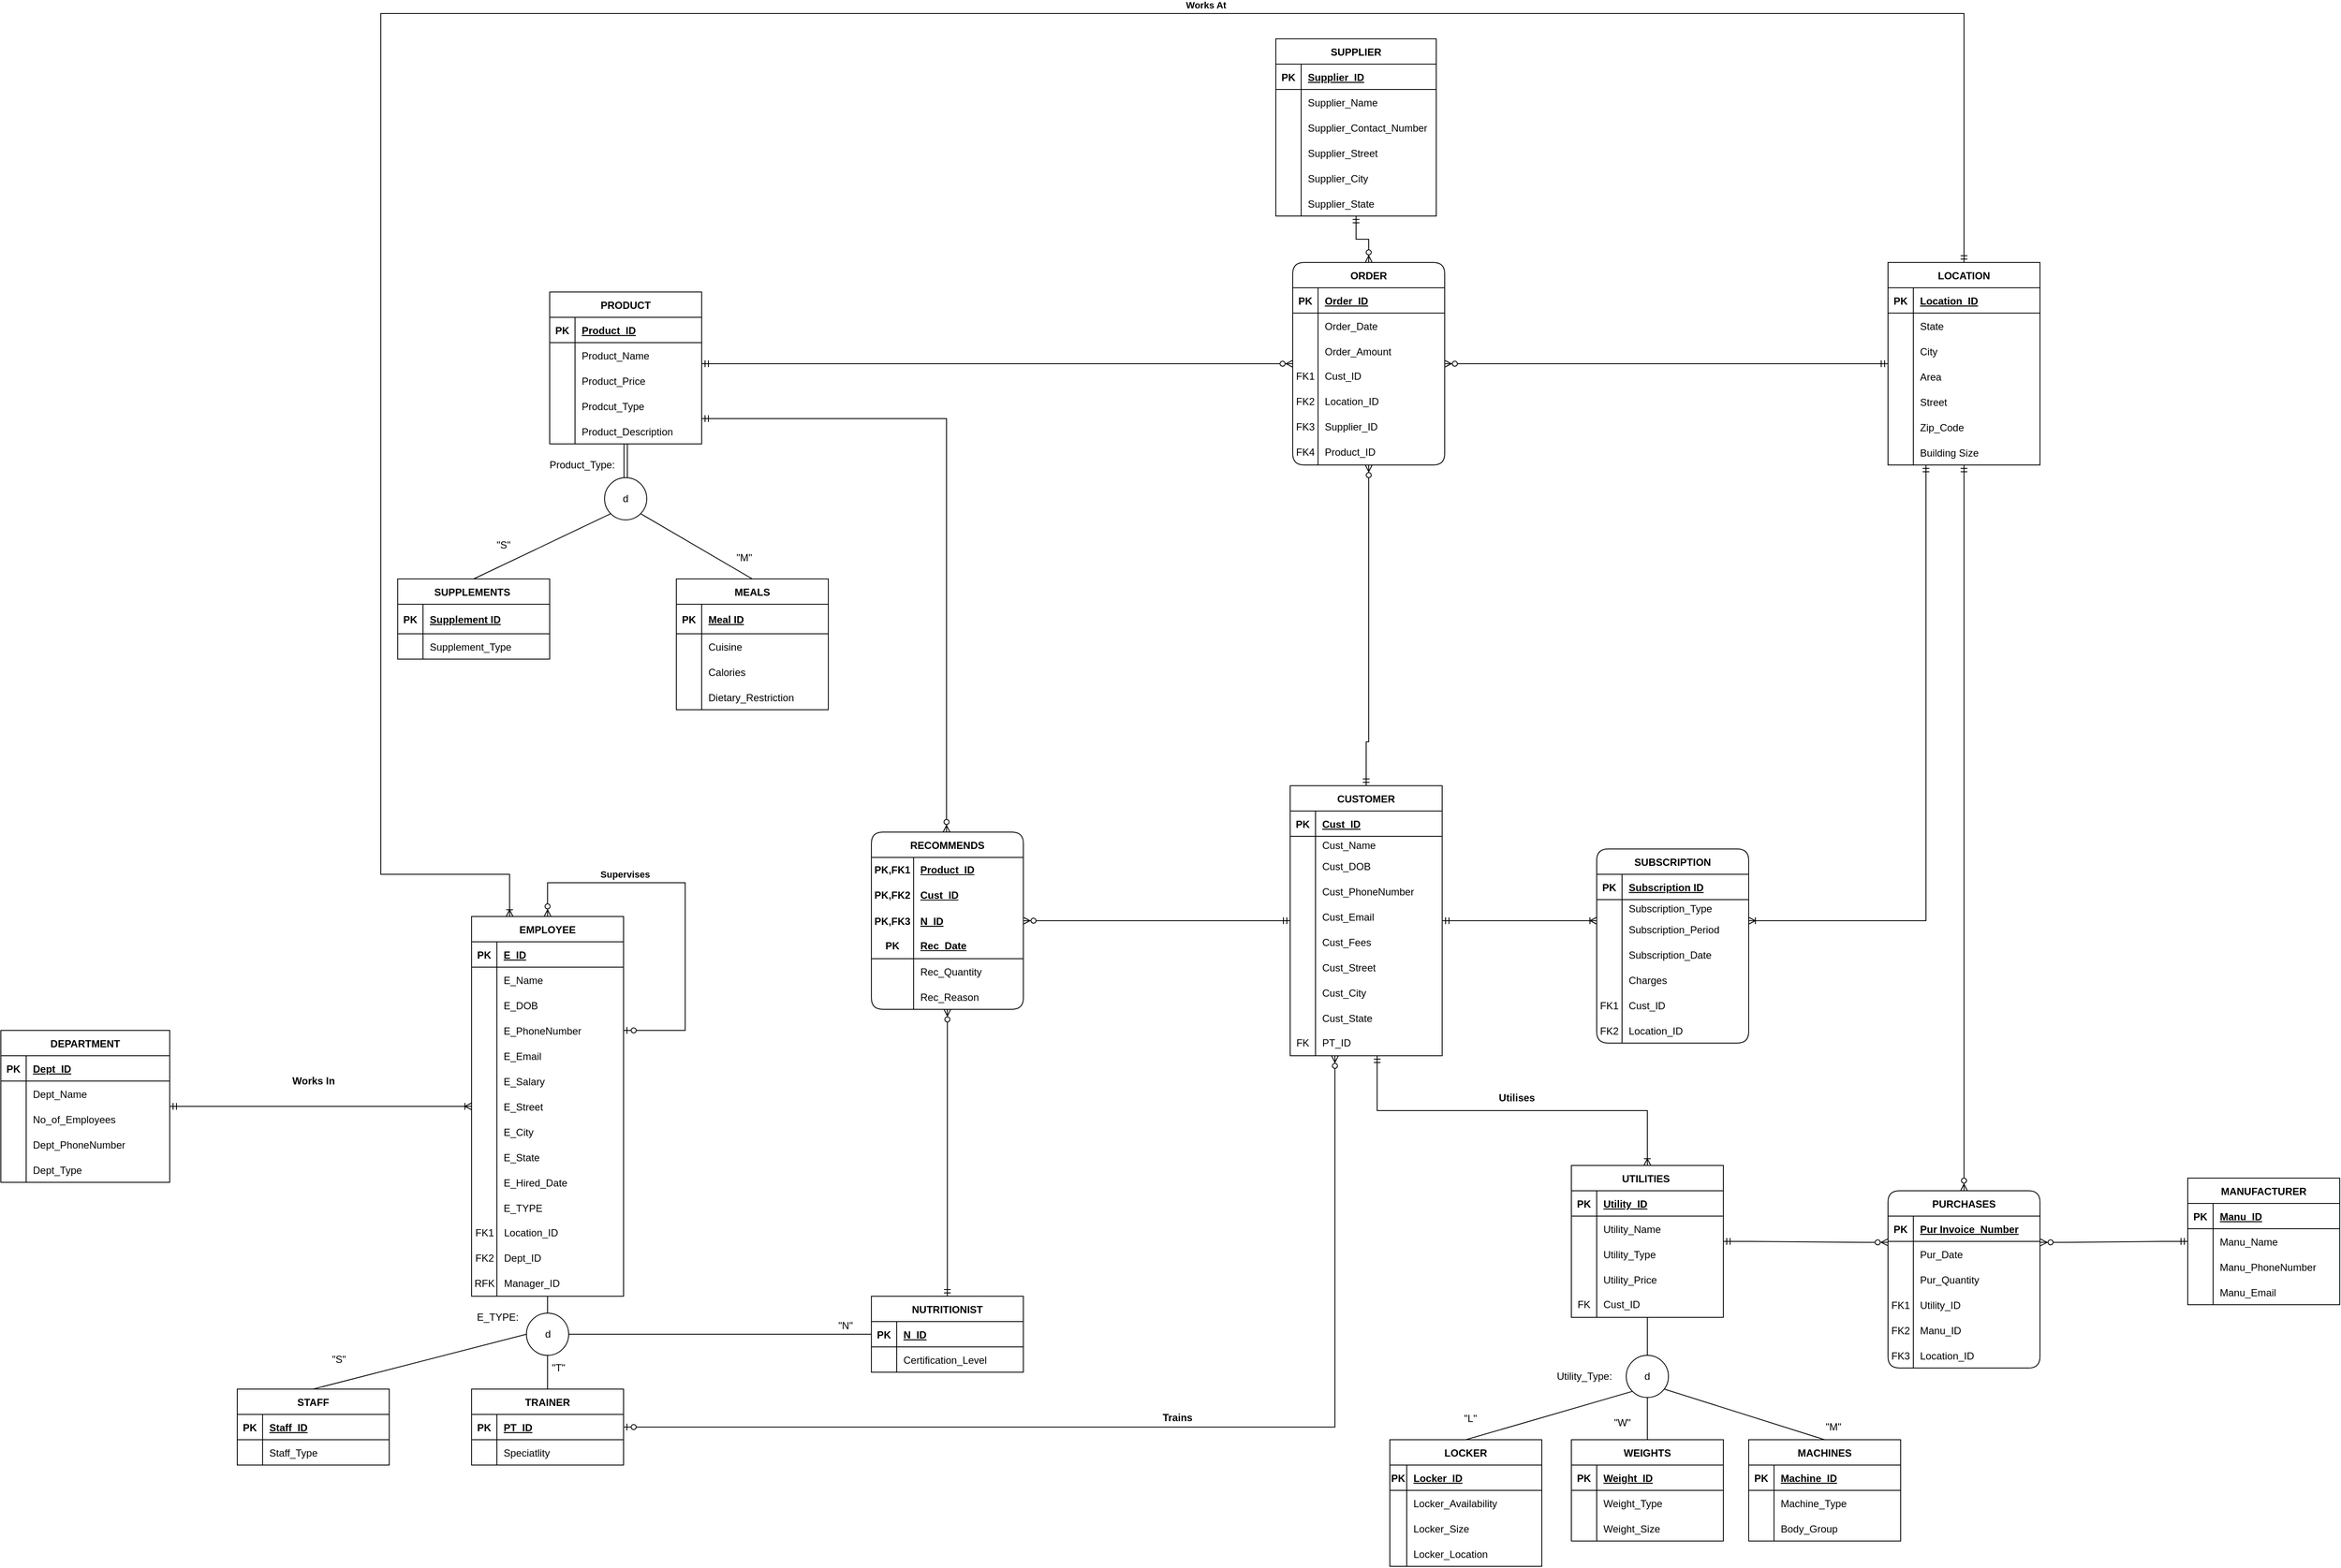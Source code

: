 <mxfile version="21.0.2" type="device"><diagram name="Page-1" id="Y8G_06S0W7rVuZv358rT"><mxGraphModel dx="5106" dy="3893" grid="1" gridSize="10" guides="1" tooltips="1" connect="1" arrows="1" fold="1" page="1" pageScale="1" pageWidth="850" pageHeight="1400" math="0" shadow="0"><root><mxCell id="0"/><mxCell id="1" parent="0"/><mxCell id="zH4RldtsOaLTAl9jJQyt-211" style="rounded=0;orthogonalLoop=1;jettySize=auto;html=1;startArrow=ERmandOne;startFill=0;endArrow=ERzeroToMany;endFill=0;" parent="1" source="i-c71is9VAcpGODFn8bB-1" target="zH4RldtsOaLTAl9jJQyt-195" edge="1"><mxGeometry relative="1" as="geometry"/></mxCell><mxCell id="i-c71is9VAcpGODFn8bB-1" value="CUSTOMER" style="shape=table;startSize=30;container=1;collapsible=1;childLayout=tableLayout;fixedRows=1;rowLines=0;fontStyle=1;align=center;resizeLast=1;" parent="1" vertex="1"><mxGeometry x="-543" y="-1225" width="180" height="320" as="geometry"/></mxCell><mxCell id="i-c71is9VAcpGODFn8bB-2" value="" style="shape=tableRow;horizontal=0;startSize=0;swimlaneHead=0;swimlaneBody=0;fillColor=none;collapsible=0;dropTarget=0;points=[[0,0.5],[1,0.5]];portConstraint=eastwest;top=0;left=0;right=0;bottom=1;" parent="i-c71is9VAcpGODFn8bB-1" vertex="1"><mxGeometry y="30" width="180" height="30" as="geometry"/></mxCell><mxCell id="i-c71is9VAcpGODFn8bB-3" value="PK" style="shape=partialRectangle;connectable=0;fillColor=none;top=0;left=0;bottom=0;right=0;fontStyle=1;overflow=hidden;" parent="i-c71is9VAcpGODFn8bB-2" vertex="1"><mxGeometry width="30" height="30" as="geometry"><mxRectangle width="30" height="30" as="alternateBounds"/></mxGeometry></mxCell><mxCell id="i-c71is9VAcpGODFn8bB-4" value="Cust_ID" style="shape=partialRectangle;connectable=0;fillColor=none;top=0;left=0;bottom=0;right=0;align=left;spacingLeft=6;fontStyle=5;overflow=hidden;" parent="i-c71is9VAcpGODFn8bB-2" vertex="1"><mxGeometry x="30" width="150" height="30" as="geometry"><mxRectangle width="150" height="30" as="alternateBounds"/></mxGeometry></mxCell><mxCell id="i-c71is9VAcpGODFn8bB-5" value="" style="shape=tableRow;horizontal=0;startSize=0;swimlaneHead=0;swimlaneBody=0;fillColor=none;collapsible=0;dropTarget=0;points=[[0,0.5],[1,0.5]];portConstraint=eastwest;top=0;left=0;right=0;bottom=0;" parent="i-c71is9VAcpGODFn8bB-1" vertex="1"><mxGeometry y="60" width="180" height="20" as="geometry"/></mxCell><mxCell id="i-c71is9VAcpGODFn8bB-6" value="" style="shape=partialRectangle;connectable=0;fillColor=none;top=0;left=0;bottom=0;right=0;editable=1;overflow=hidden;" parent="i-c71is9VAcpGODFn8bB-5" vertex="1"><mxGeometry width="30" height="20" as="geometry"><mxRectangle width="30" height="20" as="alternateBounds"/></mxGeometry></mxCell><mxCell id="i-c71is9VAcpGODFn8bB-7" value="Cust_Name" style="shape=partialRectangle;connectable=0;fillColor=none;top=0;left=0;bottom=0;right=0;align=left;spacingLeft=6;overflow=hidden;" parent="i-c71is9VAcpGODFn8bB-5" vertex="1"><mxGeometry x="30" width="150" height="20" as="geometry"><mxRectangle width="150" height="20" as="alternateBounds"/></mxGeometry></mxCell><mxCell id="i-c71is9VAcpGODFn8bB-8" value="" style="shape=tableRow;horizontal=0;startSize=0;swimlaneHead=0;swimlaneBody=0;fillColor=none;collapsible=0;dropTarget=0;points=[[0,0.5],[1,0.5]];portConstraint=eastwest;top=0;left=0;right=0;bottom=0;" parent="i-c71is9VAcpGODFn8bB-1" vertex="1"><mxGeometry y="80" width="180" height="30" as="geometry"/></mxCell><mxCell id="i-c71is9VAcpGODFn8bB-9" value="" style="shape=partialRectangle;connectable=0;fillColor=none;top=0;left=0;bottom=0;right=0;editable=1;overflow=hidden;" parent="i-c71is9VAcpGODFn8bB-8" vertex="1"><mxGeometry width="30" height="30" as="geometry"><mxRectangle width="30" height="30" as="alternateBounds"/></mxGeometry></mxCell><mxCell id="i-c71is9VAcpGODFn8bB-10" value="Cust_DOB" style="shape=partialRectangle;connectable=0;fillColor=none;top=0;left=0;bottom=0;right=0;align=left;spacingLeft=6;overflow=hidden;" parent="i-c71is9VAcpGODFn8bB-8" vertex="1"><mxGeometry x="30" width="150" height="30" as="geometry"><mxRectangle width="150" height="30" as="alternateBounds"/></mxGeometry></mxCell><mxCell id="i-c71is9VAcpGODFn8bB-11" value="" style="shape=tableRow;horizontal=0;startSize=0;swimlaneHead=0;swimlaneBody=0;fillColor=none;collapsible=0;dropTarget=0;points=[[0,0.5],[1,0.5]];portConstraint=eastwest;top=0;left=0;right=0;bottom=0;" parent="i-c71is9VAcpGODFn8bB-1" vertex="1"><mxGeometry y="110" width="180" height="30" as="geometry"/></mxCell><mxCell id="i-c71is9VAcpGODFn8bB-12" value="" style="shape=partialRectangle;connectable=0;fillColor=none;top=0;left=0;bottom=0;right=0;editable=1;overflow=hidden;" parent="i-c71is9VAcpGODFn8bB-11" vertex="1"><mxGeometry width="30" height="30" as="geometry"><mxRectangle width="30" height="30" as="alternateBounds"/></mxGeometry></mxCell><mxCell id="i-c71is9VAcpGODFn8bB-13" value="Cust_PhoneNumber" style="shape=partialRectangle;connectable=0;fillColor=none;top=0;left=0;bottom=0;right=0;align=left;spacingLeft=6;overflow=hidden;" parent="i-c71is9VAcpGODFn8bB-11" vertex="1"><mxGeometry x="30" width="150" height="30" as="geometry"><mxRectangle width="150" height="30" as="alternateBounds"/></mxGeometry></mxCell><mxCell id="i-c71is9VAcpGODFn8bB-23" value="" style="shape=tableRow;horizontal=0;startSize=0;swimlaneHead=0;swimlaneBody=0;fillColor=none;collapsible=0;dropTarget=0;points=[[0,0.5],[1,0.5]];portConstraint=eastwest;top=0;left=0;right=0;bottom=0;" parent="i-c71is9VAcpGODFn8bB-1" vertex="1"><mxGeometry y="140" width="180" height="30" as="geometry"/></mxCell><mxCell id="i-c71is9VAcpGODFn8bB-24" value="" style="shape=partialRectangle;connectable=0;fillColor=none;top=0;left=0;bottom=0;right=0;editable=1;overflow=hidden;" parent="i-c71is9VAcpGODFn8bB-23" vertex="1"><mxGeometry width="30" height="30" as="geometry"><mxRectangle width="30" height="30" as="alternateBounds"/></mxGeometry></mxCell><mxCell id="i-c71is9VAcpGODFn8bB-25" value="Cust_Email" style="shape=partialRectangle;connectable=0;fillColor=none;top=0;left=0;bottom=0;right=0;align=left;spacingLeft=6;overflow=hidden;" parent="i-c71is9VAcpGODFn8bB-23" vertex="1"><mxGeometry x="30" width="150" height="30" as="geometry"><mxRectangle width="150" height="30" as="alternateBounds"/></mxGeometry></mxCell><mxCell id="i-c71is9VAcpGODFn8bB-26" value="" style="shape=tableRow;horizontal=0;startSize=0;swimlaneHead=0;swimlaneBody=0;fillColor=none;collapsible=0;dropTarget=0;points=[[0,0.5],[1,0.5]];portConstraint=eastwest;top=0;left=0;right=0;bottom=0;" parent="i-c71is9VAcpGODFn8bB-1" vertex="1"><mxGeometry y="170" width="180" height="30" as="geometry"/></mxCell><mxCell id="i-c71is9VAcpGODFn8bB-27" value="" style="shape=partialRectangle;connectable=0;fillColor=none;top=0;left=0;bottom=0;right=0;editable=1;overflow=hidden;" parent="i-c71is9VAcpGODFn8bB-26" vertex="1"><mxGeometry width="30" height="30" as="geometry"><mxRectangle width="30" height="30" as="alternateBounds"/></mxGeometry></mxCell><mxCell id="i-c71is9VAcpGODFn8bB-28" value="Cust_Fees" style="shape=partialRectangle;connectable=0;fillColor=none;top=0;left=0;bottom=0;right=0;align=left;spacingLeft=6;overflow=hidden;" parent="i-c71is9VAcpGODFn8bB-26" vertex="1"><mxGeometry x="30" width="150" height="30" as="geometry"><mxRectangle width="150" height="30" as="alternateBounds"/></mxGeometry></mxCell><mxCell id="i-c71is9VAcpGODFn8bB-29" value="" style="shape=tableRow;horizontal=0;startSize=0;swimlaneHead=0;swimlaneBody=0;fillColor=none;collapsible=0;dropTarget=0;points=[[0,0.5],[1,0.5]];portConstraint=eastwest;top=0;left=0;right=0;bottom=0;" parent="i-c71is9VAcpGODFn8bB-1" vertex="1"><mxGeometry y="200" width="180" height="30" as="geometry"/></mxCell><mxCell id="i-c71is9VAcpGODFn8bB-30" value="" style="shape=partialRectangle;connectable=0;fillColor=none;top=0;left=0;bottom=0;right=0;editable=1;overflow=hidden;" parent="i-c71is9VAcpGODFn8bB-29" vertex="1"><mxGeometry width="30" height="30" as="geometry"><mxRectangle width="30" height="30" as="alternateBounds"/></mxGeometry></mxCell><mxCell id="i-c71is9VAcpGODFn8bB-31" value="Cust_Street" style="shape=partialRectangle;connectable=0;fillColor=none;top=0;left=0;bottom=0;right=0;align=left;spacingLeft=6;overflow=hidden;" parent="i-c71is9VAcpGODFn8bB-29" vertex="1"><mxGeometry x="30" width="150" height="30" as="geometry"><mxRectangle width="150" height="30" as="alternateBounds"/></mxGeometry></mxCell><mxCell id="GBMUzWBVlJWfhSOln5yg-29" value="" style="shape=tableRow;horizontal=0;startSize=0;swimlaneHead=0;swimlaneBody=0;fillColor=none;collapsible=0;dropTarget=0;points=[[0,0.5],[1,0.5]];portConstraint=eastwest;top=0;left=0;right=0;bottom=0;" vertex="1" parent="i-c71is9VAcpGODFn8bB-1"><mxGeometry y="230" width="180" height="30" as="geometry"/></mxCell><mxCell id="GBMUzWBVlJWfhSOln5yg-30" value="" style="shape=partialRectangle;connectable=0;fillColor=none;top=0;left=0;bottom=0;right=0;editable=1;overflow=hidden;" vertex="1" parent="GBMUzWBVlJWfhSOln5yg-29"><mxGeometry width="30" height="30" as="geometry"><mxRectangle width="30" height="30" as="alternateBounds"/></mxGeometry></mxCell><mxCell id="GBMUzWBVlJWfhSOln5yg-31" value="Cust_City" style="shape=partialRectangle;connectable=0;fillColor=none;top=0;left=0;bottom=0;right=0;align=left;spacingLeft=6;overflow=hidden;" vertex="1" parent="GBMUzWBVlJWfhSOln5yg-29"><mxGeometry x="30" width="150" height="30" as="geometry"><mxRectangle width="150" height="30" as="alternateBounds"/></mxGeometry></mxCell><mxCell id="GBMUzWBVlJWfhSOln5yg-32" value="" style="shape=tableRow;horizontal=0;startSize=0;swimlaneHead=0;swimlaneBody=0;fillColor=none;collapsible=0;dropTarget=0;points=[[0,0.5],[1,0.5]];portConstraint=eastwest;top=0;left=0;right=0;bottom=0;" vertex="1" parent="i-c71is9VAcpGODFn8bB-1"><mxGeometry y="260" width="180" height="30" as="geometry"/></mxCell><mxCell id="GBMUzWBVlJWfhSOln5yg-33" value="" style="shape=partialRectangle;connectable=0;fillColor=none;top=0;left=0;bottom=0;right=0;editable=1;overflow=hidden;" vertex="1" parent="GBMUzWBVlJWfhSOln5yg-32"><mxGeometry width="30" height="30" as="geometry"><mxRectangle width="30" height="30" as="alternateBounds"/></mxGeometry></mxCell><mxCell id="GBMUzWBVlJWfhSOln5yg-34" value="Cust_State" style="shape=partialRectangle;connectable=0;fillColor=none;top=0;left=0;bottom=0;right=0;align=left;spacingLeft=6;overflow=hidden;" vertex="1" parent="GBMUzWBVlJWfhSOln5yg-32"><mxGeometry x="30" width="150" height="30" as="geometry"><mxRectangle width="150" height="30" as="alternateBounds"/></mxGeometry></mxCell><mxCell id="PWbWtjhsJ73ZNbN8g3XG-30" value="" style="shape=tableRow;horizontal=0;startSize=0;swimlaneHead=0;swimlaneBody=0;fillColor=none;collapsible=0;dropTarget=0;points=[[0,0.5],[1,0.5]];portConstraint=eastwest;top=0;left=0;right=0;bottom=0;" parent="i-c71is9VAcpGODFn8bB-1" vertex="1"><mxGeometry y="290" width="180" height="30" as="geometry"/></mxCell><mxCell id="PWbWtjhsJ73ZNbN8g3XG-31" value="FK" style="shape=partialRectangle;connectable=0;fillColor=none;top=0;left=0;bottom=0;right=0;fontStyle=0;overflow=hidden;whiteSpace=wrap;html=1;" parent="PWbWtjhsJ73ZNbN8g3XG-30" vertex="1"><mxGeometry width="30" height="30" as="geometry"><mxRectangle width="30" height="30" as="alternateBounds"/></mxGeometry></mxCell><mxCell id="PWbWtjhsJ73ZNbN8g3XG-32" value="PT_ID" style="shape=partialRectangle;connectable=0;fillColor=none;top=0;left=0;bottom=0;right=0;align=left;spacingLeft=6;fontStyle=0;overflow=hidden;whiteSpace=wrap;html=1;" parent="PWbWtjhsJ73ZNbN8g3XG-30" vertex="1"><mxGeometry x="30" width="150" height="30" as="geometry"><mxRectangle width="150" height="30" as="alternateBounds"/></mxGeometry></mxCell><mxCell id="i-c71is9VAcpGODFn8bB-64" value="TRAINER" style="shape=table;startSize=30;container=1;collapsible=1;childLayout=tableLayout;fixedRows=1;rowLines=0;fontStyle=1;align=center;resizeLast=1;" parent="1" vertex="1"><mxGeometry x="-1512.5" y="-510" width="180" height="90" as="geometry"/></mxCell><mxCell id="i-c71is9VAcpGODFn8bB-65" value="" style="shape=tableRow;horizontal=0;startSize=0;swimlaneHead=0;swimlaneBody=0;fillColor=none;collapsible=0;dropTarget=0;points=[[0,0.5],[1,0.5]];portConstraint=eastwest;top=0;left=0;right=0;bottom=1;" parent="i-c71is9VAcpGODFn8bB-64" vertex="1"><mxGeometry y="30" width="180" height="30" as="geometry"/></mxCell><mxCell id="i-c71is9VAcpGODFn8bB-66" value="PK" style="shape=partialRectangle;connectable=0;fillColor=none;top=0;left=0;bottom=0;right=0;fontStyle=1;overflow=hidden;" parent="i-c71is9VAcpGODFn8bB-65" vertex="1"><mxGeometry width="30" height="30" as="geometry"><mxRectangle width="30" height="30" as="alternateBounds"/></mxGeometry></mxCell><mxCell id="i-c71is9VAcpGODFn8bB-67" value="PT_ID" style="shape=partialRectangle;connectable=0;fillColor=none;top=0;left=0;bottom=0;right=0;align=left;spacingLeft=6;fontStyle=5;overflow=hidden;" parent="i-c71is9VAcpGODFn8bB-65" vertex="1"><mxGeometry x="30" width="150" height="30" as="geometry"><mxRectangle width="150" height="30" as="alternateBounds"/></mxGeometry></mxCell><mxCell id="i-c71is9VAcpGODFn8bB-68" value="" style="shape=tableRow;horizontal=0;startSize=0;swimlaneHead=0;swimlaneBody=0;fillColor=none;collapsible=0;dropTarget=0;points=[[0,0.5],[1,0.5]];portConstraint=eastwest;top=0;left=0;right=0;bottom=0;" parent="i-c71is9VAcpGODFn8bB-64" vertex="1"><mxGeometry y="60" width="180" height="30" as="geometry"/></mxCell><mxCell id="i-c71is9VAcpGODFn8bB-69" value="" style="shape=partialRectangle;connectable=0;fillColor=none;top=0;left=0;bottom=0;right=0;editable=1;overflow=hidden;" parent="i-c71is9VAcpGODFn8bB-68" vertex="1"><mxGeometry width="30" height="30" as="geometry"><mxRectangle width="30" height="30" as="alternateBounds"/></mxGeometry></mxCell><mxCell id="i-c71is9VAcpGODFn8bB-70" value="Speciatlity" style="shape=partialRectangle;connectable=0;fillColor=none;top=0;left=0;bottom=0;right=0;align=left;spacingLeft=6;overflow=hidden;" parent="i-c71is9VAcpGODFn8bB-68" vertex="1"><mxGeometry x="30" width="150" height="30" as="geometry"><mxRectangle width="150" height="30" as="alternateBounds"/></mxGeometry></mxCell><mxCell id="i-c71is9VAcpGODFn8bB-99" value="STAFF" style="shape=table;startSize=30;container=1;collapsible=1;childLayout=tableLayout;fixedRows=1;rowLines=0;fontStyle=1;align=center;resizeLast=1;" parent="1" vertex="1"><mxGeometry x="-1790" y="-510" width="180" height="90" as="geometry"/></mxCell><mxCell id="i-c71is9VAcpGODFn8bB-100" value="" style="shape=tableRow;horizontal=0;startSize=0;swimlaneHead=0;swimlaneBody=0;fillColor=none;collapsible=0;dropTarget=0;points=[[0,0.5],[1,0.5]];portConstraint=eastwest;top=0;left=0;right=0;bottom=1;" parent="i-c71is9VAcpGODFn8bB-99" vertex="1"><mxGeometry y="30" width="180" height="30" as="geometry"/></mxCell><mxCell id="i-c71is9VAcpGODFn8bB-101" value="PK" style="shape=partialRectangle;connectable=0;fillColor=none;top=0;left=0;bottom=0;right=0;fontStyle=1;overflow=hidden;" parent="i-c71is9VAcpGODFn8bB-100" vertex="1"><mxGeometry width="30" height="30" as="geometry"><mxRectangle width="30" height="30" as="alternateBounds"/></mxGeometry></mxCell><mxCell id="i-c71is9VAcpGODFn8bB-102" value="Staff_ID" style="shape=partialRectangle;connectable=0;fillColor=none;top=0;left=0;bottom=0;right=0;align=left;spacingLeft=6;fontStyle=5;overflow=hidden;" parent="i-c71is9VAcpGODFn8bB-100" vertex="1"><mxGeometry x="30" width="150" height="30" as="geometry"><mxRectangle width="150" height="30" as="alternateBounds"/></mxGeometry></mxCell><mxCell id="zH4RldtsOaLTAl9jJQyt-108" value="" style="shape=tableRow;horizontal=0;startSize=0;swimlaneHead=0;swimlaneBody=0;fillColor=none;collapsible=0;dropTarget=0;points=[[0,0.5],[1,0.5]];portConstraint=eastwest;top=0;left=0;right=0;bottom=0;" parent="i-c71is9VAcpGODFn8bB-99" vertex="1"><mxGeometry y="60" width="180" height="30" as="geometry"/></mxCell><mxCell id="zH4RldtsOaLTAl9jJQyt-109" value="" style="shape=partialRectangle;connectable=0;fillColor=none;top=0;left=0;bottom=0;right=0;editable=1;overflow=hidden;" parent="zH4RldtsOaLTAl9jJQyt-108" vertex="1"><mxGeometry width="30" height="30" as="geometry"><mxRectangle width="30" height="30" as="alternateBounds"/></mxGeometry></mxCell><mxCell id="zH4RldtsOaLTAl9jJQyt-110" value="Staff_Type" style="shape=partialRectangle;connectable=0;fillColor=none;top=0;left=0;bottom=0;right=0;align=left;spacingLeft=6;overflow=hidden;" parent="zH4RldtsOaLTAl9jJQyt-108" vertex="1"><mxGeometry x="30" width="150" height="30" as="geometry"><mxRectangle width="150" height="30" as="alternateBounds"/></mxGeometry></mxCell><mxCell id="zH4RldtsOaLTAl9jJQyt-212" style="rounded=0;orthogonalLoop=1;jettySize=auto;html=1;exitX=0.5;exitY=0;exitDx=0;exitDy=0;startArrow=ERmandOne;startFill=0;endArrow=ERzeroToMany;endFill=0;" parent="1" source="i-c71is9VAcpGODFn8bB-150" target="zH4RldtsOaLTAl9jJQyt-195" edge="1"><mxGeometry relative="1" as="geometry"/></mxCell><mxCell id="i-c71is9VAcpGODFn8bB-150" value="NUTRITIONIST" style="shape=table;startSize=30;container=1;collapsible=1;childLayout=tableLayout;fixedRows=1;rowLines=0;fontStyle=1;align=center;resizeLast=1;" parent="1" vertex="1"><mxGeometry x="-1039" y="-620" width="180" height="90" as="geometry"/></mxCell><mxCell id="i-c71is9VAcpGODFn8bB-151" value="" style="shape=tableRow;horizontal=0;startSize=0;swimlaneHead=0;swimlaneBody=0;fillColor=none;collapsible=0;dropTarget=0;points=[[0,0.5],[1,0.5]];portConstraint=eastwest;top=0;left=0;right=0;bottom=1;" parent="i-c71is9VAcpGODFn8bB-150" vertex="1"><mxGeometry y="30" width="180" height="30" as="geometry"/></mxCell><mxCell id="i-c71is9VAcpGODFn8bB-152" value="PK" style="shape=partialRectangle;connectable=0;fillColor=none;top=0;left=0;bottom=0;right=0;fontStyle=1;overflow=hidden;" parent="i-c71is9VAcpGODFn8bB-151" vertex="1"><mxGeometry width="30" height="30" as="geometry"><mxRectangle width="30" height="30" as="alternateBounds"/></mxGeometry></mxCell><mxCell id="i-c71is9VAcpGODFn8bB-153" value="N_ID" style="shape=partialRectangle;connectable=0;fillColor=none;top=0;left=0;bottom=0;right=0;align=left;spacingLeft=6;fontStyle=5;overflow=hidden;" parent="i-c71is9VAcpGODFn8bB-151" vertex="1"><mxGeometry x="30" width="150" height="30" as="geometry"><mxRectangle width="150" height="30" as="alternateBounds"/></mxGeometry></mxCell><mxCell id="i-c71is9VAcpGODFn8bB-154" value="" style="shape=tableRow;horizontal=0;startSize=0;swimlaneHead=0;swimlaneBody=0;fillColor=none;collapsible=0;dropTarget=0;points=[[0,0.5],[1,0.5]];portConstraint=eastwest;top=0;left=0;right=0;bottom=0;" parent="i-c71is9VAcpGODFn8bB-150" vertex="1"><mxGeometry y="60" width="180" height="30" as="geometry"/></mxCell><mxCell id="i-c71is9VAcpGODFn8bB-155" value="" style="shape=partialRectangle;connectable=0;fillColor=none;top=0;left=0;bottom=0;right=0;editable=1;overflow=hidden;" parent="i-c71is9VAcpGODFn8bB-154" vertex="1"><mxGeometry width="30" height="30" as="geometry"><mxRectangle width="30" height="30" as="alternateBounds"/></mxGeometry></mxCell><mxCell id="i-c71is9VAcpGODFn8bB-156" value="Certification_Level" style="shape=partialRectangle;connectable=0;fillColor=none;top=0;left=0;bottom=0;right=0;align=left;spacingLeft=6;overflow=hidden;" parent="i-c71is9VAcpGODFn8bB-154" vertex="1"><mxGeometry x="30" width="150" height="30" as="geometry"><mxRectangle width="150" height="30" as="alternateBounds"/></mxGeometry></mxCell><mxCell id="i-c71is9VAcpGODFn8bB-207" value="EMPLOYEE" style="shape=table;startSize=30;container=1;collapsible=1;childLayout=tableLayout;fixedRows=1;rowLines=0;fontStyle=1;align=center;resizeLast=1;" parent="1" vertex="1"><mxGeometry x="-1512.5" y="-1070" width="180" height="450" as="geometry"/></mxCell><mxCell id="i-c71is9VAcpGODFn8bB-208" value="" style="shape=tableRow;horizontal=0;startSize=0;swimlaneHead=0;swimlaneBody=0;fillColor=none;collapsible=0;dropTarget=0;points=[[0,0.5],[1,0.5]];portConstraint=eastwest;top=0;left=0;right=0;bottom=1;" parent="i-c71is9VAcpGODFn8bB-207" vertex="1"><mxGeometry y="30" width="180" height="30" as="geometry"/></mxCell><mxCell id="i-c71is9VAcpGODFn8bB-209" value="PK" style="shape=partialRectangle;connectable=0;fillColor=none;top=0;left=0;bottom=0;right=0;fontStyle=1;overflow=hidden;" parent="i-c71is9VAcpGODFn8bB-208" vertex="1"><mxGeometry width="30" height="30" as="geometry"><mxRectangle width="30" height="30" as="alternateBounds"/></mxGeometry></mxCell><mxCell id="i-c71is9VAcpGODFn8bB-210" value="E_ID" style="shape=partialRectangle;connectable=0;fillColor=none;top=0;left=0;bottom=0;right=0;align=left;spacingLeft=6;fontStyle=5;overflow=hidden;" parent="i-c71is9VAcpGODFn8bB-208" vertex="1"><mxGeometry x="30" width="150" height="30" as="geometry"><mxRectangle width="150" height="30" as="alternateBounds"/></mxGeometry></mxCell><mxCell id="i-c71is9VAcpGODFn8bB-211" value="" style="shape=tableRow;horizontal=0;startSize=0;swimlaneHead=0;swimlaneBody=0;fillColor=none;collapsible=0;dropTarget=0;points=[[0,0.5],[1,0.5]];portConstraint=eastwest;top=0;left=0;right=0;bottom=0;" parent="i-c71is9VAcpGODFn8bB-207" vertex="1"><mxGeometry y="60" width="180" height="30" as="geometry"/></mxCell><mxCell id="i-c71is9VAcpGODFn8bB-212" value="" style="shape=partialRectangle;connectable=0;fillColor=none;top=0;left=0;bottom=0;right=0;editable=1;overflow=hidden;" parent="i-c71is9VAcpGODFn8bB-211" vertex="1"><mxGeometry width="30" height="30" as="geometry"><mxRectangle width="30" height="30" as="alternateBounds"/></mxGeometry></mxCell><mxCell id="i-c71is9VAcpGODFn8bB-213" value="E_Name" style="shape=partialRectangle;connectable=0;fillColor=none;top=0;left=0;bottom=0;right=0;align=left;spacingLeft=6;overflow=hidden;" parent="i-c71is9VAcpGODFn8bB-211" vertex="1"><mxGeometry x="30" width="150" height="30" as="geometry"><mxRectangle width="150" height="30" as="alternateBounds"/></mxGeometry></mxCell><mxCell id="i-c71is9VAcpGODFn8bB-214" value="" style="shape=tableRow;horizontal=0;startSize=0;swimlaneHead=0;swimlaneBody=0;fillColor=none;collapsible=0;dropTarget=0;points=[[0,0.5],[1,0.5]];portConstraint=eastwest;top=0;left=0;right=0;bottom=0;" parent="i-c71is9VAcpGODFn8bB-207" vertex="1"><mxGeometry y="90" width="180" height="30" as="geometry"/></mxCell><mxCell id="i-c71is9VAcpGODFn8bB-215" value="" style="shape=partialRectangle;connectable=0;fillColor=none;top=0;left=0;bottom=0;right=0;editable=1;overflow=hidden;" parent="i-c71is9VAcpGODFn8bB-214" vertex="1"><mxGeometry width="30" height="30" as="geometry"><mxRectangle width="30" height="30" as="alternateBounds"/></mxGeometry></mxCell><mxCell id="i-c71is9VAcpGODFn8bB-216" value="E_DOB" style="shape=partialRectangle;connectable=0;fillColor=none;top=0;left=0;bottom=0;right=0;align=left;spacingLeft=6;overflow=hidden;" parent="i-c71is9VAcpGODFn8bB-214" vertex="1"><mxGeometry x="30" width="150" height="30" as="geometry"><mxRectangle width="150" height="30" as="alternateBounds"/></mxGeometry></mxCell><mxCell id="i-c71is9VAcpGODFn8bB-217" value="" style="shape=tableRow;horizontal=0;startSize=0;swimlaneHead=0;swimlaneBody=0;fillColor=none;collapsible=0;dropTarget=0;points=[[0,0.5],[1,0.5]];portConstraint=eastwest;top=0;left=0;right=0;bottom=0;" parent="i-c71is9VAcpGODFn8bB-207" vertex="1"><mxGeometry y="120" width="180" height="30" as="geometry"/></mxCell><mxCell id="i-c71is9VAcpGODFn8bB-218" value="" style="shape=partialRectangle;connectable=0;fillColor=none;top=0;left=0;bottom=0;right=0;editable=1;overflow=hidden;" parent="i-c71is9VAcpGODFn8bB-217" vertex="1"><mxGeometry width="30" height="30" as="geometry"><mxRectangle width="30" height="30" as="alternateBounds"/></mxGeometry></mxCell><mxCell id="i-c71is9VAcpGODFn8bB-219" value="E_PhoneNumber" style="shape=partialRectangle;connectable=0;fillColor=none;top=0;left=0;bottom=0;right=0;align=left;spacingLeft=6;overflow=hidden;" parent="i-c71is9VAcpGODFn8bB-217" vertex="1"><mxGeometry x="30" width="150" height="30" as="geometry"><mxRectangle width="150" height="30" as="alternateBounds"/></mxGeometry></mxCell><mxCell id="i-c71is9VAcpGODFn8bB-220" value="" style="shape=tableRow;horizontal=0;startSize=0;swimlaneHead=0;swimlaneBody=0;fillColor=none;collapsible=0;dropTarget=0;points=[[0,0.5],[1,0.5]];portConstraint=eastwest;top=0;left=0;right=0;bottom=0;" parent="i-c71is9VAcpGODFn8bB-207" vertex="1"><mxGeometry y="150" width="180" height="30" as="geometry"/></mxCell><mxCell id="i-c71is9VAcpGODFn8bB-221" value="" style="shape=partialRectangle;connectable=0;fillColor=none;top=0;left=0;bottom=0;right=0;editable=1;overflow=hidden;" parent="i-c71is9VAcpGODFn8bB-220" vertex="1"><mxGeometry width="30" height="30" as="geometry"><mxRectangle width="30" height="30" as="alternateBounds"/></mxGeometry></mxCell><mxCell id="i-c71is9VAcpGODFn8bB-222" value="E_Email" style="shape=partialRectangle;connectable=0;fillColor=none;top=0;left=0;bottom=0;right=0;align=left;spacingLeft=6;overflow=hidden;" parent="i-c71is9VAcpGODFn8bB-220" vertex="1"><mxGeometry x="30" width="150" height="30" as="geometry"><mxRectangle width="150" height="30" as="alternateBounds"/></mxGeometry></mxCell><mxCell id="i-c71is9VAcpGODFn8bB-223" value="" style="shape=tableRow;horizontal=0;startSize=0;swimlaneHead=0;swimlaneBody=0;fillColor=none;collapsible=0;dropTarget=0;points=[[0,0.5],[1,0.5]];portConstraint=eastwest;top=0;left=0;right=0;bottom=0;" parent="i-c71is9VAcpGODFn8bB-207" vertex="1"><mxGeometry y="180" width="180" height="30" as="geometry"/></mxCell><mxCell id="i-c71is9VAcpGODFn8bB-224" value="" style="shape=partialRectangle;connectable=0;fillColor=none;top=0;left=0;bottom=0;right=0;editable=1;overflow=hidden;" parent="i-c71is9VAcpGODFn8bB-223" vertex="1"><mxGeometry width="30" height="30" as="geometry"><mxRectangle width="30" height="30" as="alternateBounds"/></mxGeometry></mxCell><mxCell id="i-c71is9VAcpGODFn8bB-225" value="E_Salary" style="shape=partialRectangle;connectable=0;fillColor=none;top=0;left=0;bottom=0;right=0;align=left;spacingLeft=6;overflow=hidden;" parent="i-c71is9VAcpGODFn8bB-223" vertex="1"><mxGeometry x="30" width="150" height="30" as="geometry"><mxRectangle width="150" height="30" as="alternateBounds"/></mxGeometry></mxCell><mxCell id="i-c71is9VAcpGODFn8bB-226" value="" style="shape=tableRow;horizontal=0;startSize=0;swimlaneHead=0;swimlaneBody=0;fillColor=none;collapsible=0;dropTarget=0;points=[[0,0.5],[1,0.5]];portConstraint=eastwest;top=0;left=0;right=0;bottom=0;" parent="i-c71is9VAcpGODFn8bB-207" vertex="1"><mxGeometry y="210" width="180" height="30" as="geometry"/></mxCell><mxCell id="i-c71is9VAcpGODFn8bB-227" value="" style="shape=partialRectangle;connectable=0;fillColor=none;top=0;left=0;bottom=0;right=0;editable=1;overflow=hidden;" parent="i-c71is9VAcpGODFn8bB-226" vertex="1"><mxGeometry width="30" height="30" as="geometry"><mxRectangle width="30" height="30" as="alternateBounds"/></mxGeometry></mxCell><mxCell id="i-c71is9VAcpGODFn8bB-228" value="E_Street" style="shape=partialRectangle;connectable=0;fillColor=none;top=0;left=0;bottom=0;right=0;align=left;spacingLeft=6;overflow=hidden;" parent="i-c71is9VAcpGODFn8bB-226" vertex="1"><mxGeometry x="30" width="150" height="30" as="geometry"><mxRectangle width="150" height="30" as="alternateBounds"/></mxGeometry></mxCell><mxCell id="GBMUzWBVlJWfhSOln5yg-35" value="" style="shape=tableRow;horizontal=0;startSize=0;swimlaneHead=0;swimlaneBody=0;fillColor=none;collapsible=0;dropTarget=0;points=[[0,0.5],[1,0.5]];portConstraint=eastwest;top=0;left=0;right=0;bottom=0;" vertex="1" parent="i-c71is9VAcpGODFn8bB-207"><mxGeometry y="240" width="180" height="30" as="geometry"/></mxCell><mxCell id="GBMUzWBVlJWfhSOln5yg-36" value="" style="shape=partialRectangle;connectable=0;fillColor=none;top=0;left=0;bottom=0;right=0;editable=1;overflow=hidden;" vertex="1" parent="GBMUzWBVlJWfhSOln5yg-35"><mxGeometry width="30" height="30" as="geometry"><mxRectangle width="30" height="30" as="alternateBounds"/></mxGeometry></mxCell><mxCell id="GBMUzWBVlJWfhSOln5yg-37" value="E_City" style="shape=partialRectangle;connectable=0;fillColor=none;top=0;left=0;bottom=0;right=0;align=left;spacingLeft=6;overflow=hidden;" vertex="1" parent="GBMUzWBVlJWfhSOln5yg-35"><mxGeometry x="30" width="150" height="30" as="geometry"><mxRectangle width="150" height="30" as="alternateBounds"/></mxGeometry></mxCell><mxCell id="GBMUzWBVlJWfhSOln5yg-38" value="" style="shape=tableRow;horizontal=0;startSize=0;swimlaneHead=0;swimlaneBody=0;fillColor=none;collapsible=0;dropTarget=0;points=[[0,0.5],[1,0.5]];portConstraint=eastwest;top=0;left=0;right=0;bottom=0;" vertex="1" parent="i-c71is9VAcpGODFn8bB-207"><mxGeometry y="270" width="180" height="30" as="geometry"/></mxCell><mxCell id="GBMUzWBVlJWfhSOln5yg-39" value="" style="shape=partialRectangle;connectable=0;fillColor=none;top=0;left=0;bottom=0;right=0;editable=1;overflow=hidden;" vertex="1" parent="GBMUzWBVlJWfhSOln5yg-38"><mxGeometry width="30" height="30" as="geometry"><mxRectangle width="30" height="30" as="alternateBounds"/></mxGeometry></mxCell><mxCell id="GBMUzWBVlJWfhSOln5yg-40" value="E_State" style="shape=partialRectangle;connectable=0;fillColor=none;top=0;left=0;bottom=0;right=0;align=left;spacingLeft=6;overflow=hidden;" vertex="1" parent="GBMUzWBVlJWfhSOln5yg-38"><mxGeometry x="30" width="150" height="30" as="geometry"><mxRectangle width="150" height="30" as="alternateBounds"/></mxGeometry></mxCell><mxCell id="zH4RldtsOaLTAl9jJQyt-112" value="" style="shape=tableRow;horizontal=0;startSize=0;swimlaneHead=0;swimlaneBody=0;fillColor=none;collapsible=0;dropTarget=0;points=[[0,0.5],[1,0.5]];portConstraint=eastwest;top=0;left=0;right=0;bottom=0;" parent="i-c71is9VAcpGODFn8bB-207" vertex="1"><mxGeometry y="300" width="180" height="30" as="geometry"/></mxCell><mxCell id="zH4RldtsOaLTAl9jJQyt-113" value="" style="shape=partialRectangle;connectable=0;fillColor=none;top=0;left=0;bottom=0;right=0;editable=1;overflow=hidden;" parent="zH4RldtsOaLTAl9jJQyt-112" vertex="1"><mxGeometry width="30" height="30" as="geometry"><mxRectangle width="30" height="30" as="alternateBounds"/></mxGeometry></mxCell><mxCell id="zH4RldtsOaLTAl9jJQyt-114" value="E_Hired_Date" style="shape=partialRectangle;connectable=0;fillColor=none;top=0;left=0;bottom=0;right=0;align=left;spacingLeft=6;overflow=hidden;" parent="zH4RldtsOaLTAl9jJQyt-112" vertex="1"><mxGeometry x="30" width="150" height="30" as="geometry"><mxRectangle width="150" height="30" as="alternateBounds"/></mxGeometry></mxCell><mxCell id="QU_eDG-8ZcCW9HGDHkwa-6" value="" style="fontSize=12;html=1;endArrow=ERzeroToMany;startArrow=ERzeroToOne;rounded=0;entryX=0.5;entryY=0;entryDx=0;entryDy=0;exitX=1;exitY=0.5;exitDx=0;exitDy=0;edgeStyle=orthogonalEdgeStyle;startFill=0;endFill=0;" parent="i-c71is9VAcpGODFn8bB-207" source="i-c71is9VAcpGODFn8bB-217" target="i-c71is9VAcpGODFn8bB-207" edge="1"><mxGeometry width="100" height="100" relative="1" as="geometry"><mxPoint x="-88.75" y="-150" as="sourcePoint"/><mxPoint x="268.75" y="-150" as="targetPoint"/><Array as="points"><mxPoint x="253" y="135"/><mxPoint x="253" y="-40"/><mxPoint x="90" y="-40"/></Array></mxGeometry></mxCell><mxCell id="QU_eDG-8ZcCW9HGDHkwa-7" value="&lt;b&gt;Supervises&lt;/b&gt;" style="edgeLabel;html=1;align=center;verticalAlign=middle;resizable=0;points=[];" parent="QU_eDG-8ZcCW9HGDHkwa-6" vertex="1" connectable="0"><mxGeometry x="0.407" relative="1" as="geometry"><mxPoint x="-2" y="-10" as="offset"/></mxGeometry></mxCell><mxCell id="GBMUzWBVlJWfhSOln5yg-46" value="" style="shape=tableRow;horizontal=0;startSize=0;swimlaneHead=0;swimlaneBody=0;fillColor=none;collapsible=0;dropTarget=0;points=[[0,0.5],[1,0.5]];portConstraint=eastwest;top=0;left=0;right=0;bottom=0;" vertex="1" parent="i-c71is9VAcpGODFn8bB-207"><mxGeometry y="330" width="180" height="30" as="geometry"/></mxCell><mxCell id="GBMUzWBVlJWfhSOln5yg-47" value="" style="shape=partialRectangle;connectable=0;fillColor=none;top=0;left=0;bottom=0;right=0;editable=1;overflow=hidden;" vertex="1" parent="GBMUzWBVlJWfhSOln5yg-46"><mxGeometry width="30" height="30" as="geometry"><mxRectangle width="30" height="30" as="alternateBounds"/></mxGeometry></mxCell><mxCell id="GBMUzWBVlJWfhSOln5yg-48" value="E_TYPE" style="shape=partialRectangle;connectable=0;fillColor=none;top=0;left=0;bottom=0;right=0;align=left;spacingLeft=6;overflow=hidden;" vertex="1" parent="GBMUzWBVlJWfhSOln5yg-46"><mxGeometry x="30" width="150" height="30" as="geometry"><mxRectangle width="150" height="30" as="alternateBounds"/></mxGeometry></mxCell><mxCell id="PWbWtjhsJ73ZNbN8g3XG-33" value="" style="shape=tableRow;horizontal=0;startSize=0;swimlaneHead=0;swimlaneBody=0;fillColor=none;collapsible=0;dropTarget=0;points=[[0,0.5],[1,0.5]];portConstraint=eastwest;top=0;left=0;right=0;bottom=0;" parent="i-c71is9VAcpGODFn8bB-207" vertex="1"><mxGeometry y="360" width="180" height="30" as="geometry"/></mxCell><mxCell id="PWbWtjhsJ73ZNbN8g3XG-34" value="FK1" style="shape=partialRectangle;connectable=0;fillColor=none;top=0;left=0;bottom=0;right=0;fontStyle=0;overflow=hidden;whiteSpace=wrap;html=1;" parent="PWbWtjhsJ73ZNbN8g3XG-33" vertex="1"><mxGeometry width="30" height="30" as="geometry"><mxRectangle width="30" height="30" as="alternateBounds"/></mxGeometry></mxCell><mxCell id="PWbWtjhsJ73ZNbN8g3XG-35" value="Location_ID" style="shape=partialRectangle;connectable=0;fillColor=none;top=0;left=0;bottom=0;right=0;align=left;spacingLeft=6;fontStyle=0;overflow=hidden;whiteSpace=wrap;html=1;" parent="PWbWtjhsJ73ZNbN8g3XG-33" vertex="1"><mxGeometry x="30" width="150" height="30" as="geometry"><mxRectangle width="150" height="30" as="alternateBounds"/></mxGeometry></mxCell><mxCell id="FqC3pVi_ZSX508RvEraG-28" value="" style="shape=tableRow;horizontal=0;startSize=0;swimlaneHead=0;swimlaneBody=0;fillColor=none;collapsible=0;dropTarget=0;points=[[0,0.5],[1,0.5]];portConstraint=eastwest;top=0;left=0;right=0;bottom=0;" parent="i-c71is9VAcpGODFn8bB-207" vertex="1"><mxGeometry y="390" width="180" height="30" as="geometry"/></mxCell><mxCell id="FqC3pVi_ZSX508RvEraG-29" value="FK2" style="shape=partialRectangle;connectable=0;fillColor=none;top=0;left=0;bottom=0;right=0;fontStyle=0;overflow=hidden;whiteSpace=wrap;html=1;" parent="FqC3pVi_ZSX508RvEraG-28" vertex="1"><mxGeometry width="30" height="30" as="geometry"><mxRectangle width="30" height="30" as="alternateBounds"/></mxGeometry></mxCell><mxCell id="FqC3pVi_ZSX508RvEraG-30" value="Dept_ID" style="shape=partialRectangle;connectable=0;fillColor=none;top=0;left=0;bottom=0;right=0;align=left;spacingLeft=6;fontStyle=0;overflow=hidden;whiteSpace=wrap;html=1;" parent="FqC3pVi_ZSX508RvEraG-28" vertex="1"><mxGeometry x="30" width="150" height="30" as="geometry"><mxRectangle width="150" height="30" as="alternateBounds"/></mxGeometry></mxCell><mxCell id="FqC3pVi_ZSX508RvEraG-25" value="" style="shape=tableRow;horizontal=0;startSize=0;swimlaneHead=0;swimlaneBody=0;fillColor=none;collapsible=0;dropTarget=0;points=[[0,0.5],[1,0.5]];portConstraint=eastwest;top=0;left=0;right=0;bottom=0;" parent="i-c71is9VAcpGODFn8bB-207" vertex="1"><mxGeometry y="420" width="180" height="30" as="geometry"/></mxCell><mxCell id="FqC3pVi_ZSX508RvEraG-26" value="RFK" style="shape=partialRectangle;connectable=0;fillColor=none;top=0;left=0;bottom=0;right=0;fontStyle=0;overflow=hidden;whiteSpace=wrap;html=1;" parent="FqC3pVi_ZSX508RvEraG-25" vertex="1"><mxGeometry width="30" height="30" as="geometry"><mxRectangle width="30" height="30" as="alternateBounds"/></mxGeometry></mxCell><mxCell id="FqC3pVi_ZSX508RvEraG-27" value="Manager_ID" style="shape=partialRectangle;connectable=0;fillColor=none;top=0;left=0;bottom=0;right=0;align=left;spacingLeft=6;fontStyle=0;overflow=hidden;whiteSpace=wrap;html=1;" parent="FqC3pVi_ZSX508RvEraG-25" vertex="1"><mxGeometry x="30" width="150" height="30" as="geometry"><mxRectangle width="150" height="30" as="alternateBounds"/></mxGeometry></mxCell><mxCell id="i-c71is9VAcpGODFn8bB-229" value="DEPARTMENT" style="shape=table;startSize=30;container=1;collapsible=1;childLayout=tableLayout;fixedRows=1;rowLines=0;fontStyle=1;align=center;resizeLast=1;" parent="1" vertex="1"><mxGeometry x="-2070" y="-935" width="200" height="180" as="geometry"/></mxCell><mxCell id="i-c71is9VAcpGODFn8bB-230" value="" style="shape=tableRow;horizontal=0;startSize=0;swimlaneHead=0;swimlaneBody=0;fillColor=none;collapsible=0;dropTarget=0;points=[[0,0.5],[1,0.5]];portConstraint=eastwest;top=0;left=0;right=0;bottom=1;" parent="i-c71is9VAcpGODFn8bB-229" vertex="1"><mxGeometry y="30" width="200" height="30" as="geometry"/></mxCell><mxCell id="i-c71is9VAcpGODFn8bB-231" value="PK" style="shape=partialRectangle;connectable=0;fillColor=none;top=0;left=0;bottom=0;right=0;fontStyle=1;overflow=hidden;" parent="i-c71is9VAcpGODFn8bB-230" vertex="1"><mxGeometry width="30" height="30" as="geometry"><mxRectangle width="30" height="30" as="alternateBounds"/></mxGeometry></mxCell><mxCell id="i-c71is9VAcpGODFn8bB-232" value="Dept_ID" style="shape=partialRectangle;connectable=0;fillColor=none;top=0;left=0;bottom=0;right=0;align=left;spacingLeft=6;fontStyle=5;overflow=hidden;" parent="i-c71is9VAcpGODFn8bB-230" vertex="1"><mxGeometry x="30" width="170" height="30" as="geometry"><mxRectangle width="170" height="30" as="alternateBounds"/></mxGeometry></mxCell><mxCell id="i-c71is9VAcpGODFn8bB-251" value="" style="shape=tableRow;horizontal=0;startSize=0;swimlaneHead=0;swimlaneBody=0;fillColor=none;collapsible=0;dropTarget=0;points=[[0,0.5],[1,0.5]];portConstraint=eastwest;top=0;left=0;right=0;bottom=0;" parent="i-c71is9VAcpGODFn8bB-229" vertex="1"><mxGeometry y="60" width="200" height="30" as="geometry"/></mxCell><mxCell id="i-c71is9VAcpGODFn8bB-252" value="" style="shape=partialRectangle;connectable=0;fillColor=none;top=0;left=0;bottom=0;right=0;editable=1;overflow=hidden;" parent="i-c71is9VAcpGODFn8bB-251" vertex="1"><mxGeometry width="30" height="30" as="geometry"><mxRectangle width="30" height="30" as="alternateBounds"/></mxGeometry></mxCell><mxCell id="i-c71is9VAcpGODFn8bB-253" value="Dept_Name" style="shape=partialRectangle;connectable=0;fillColor=none;top=0;left=0;bottom=0;right=0;align=left;spacingLeft=6;overflow=hidden;" parent="i-c71is9VAcpGODFn8bB-251" vertex="1"><mxGeometry x="30" width="170" height="30" as="geometry"><mxRectangle width="170" height="30" as="alternateBounds"/></mxGeometry></mxCell><mxCell id="i-c71is9VAcpGODFn8bB-233" value="" style="shape=tableRow;horizontal=0;startSize=0;swimlaneHead=0;swimlaneBody=0;fillColor=none;collapsible=0;dropTarget=0;points=[[0,0.5],[1,0.5]];portConstraint=eastwest;top=0;left=0;right=0;bottom=0;" parent="i-c71is9VAcpGODFn8bB-229" vertex="1"><mxGeometry y="90" width="200" height="30" as="geometry"/></mxCell><mxCell id="i-c71is9VAcpGODFn8bB-234" value="" style="shape=partialRectangle;connectable=0;fillColor=none;top=0;left=0;bottom=0;right=0;editable=1;overflow=hidden;" parent="i-c71is9VAcpGODFn8bB-233" vertex="1"><mxGeometry width="30" height="30" as="geometry"><mxRectangle width="30" height="30" as="alternateBounds"/></mxGeometry></mxCell><mxCell id="i-c71is9VAcpGODFn8bB-235" value="No_of_Employees" style="shape=partialRectangle;connectable=0;fillColor=none;top=0;left=0;bottom=0;right=0;align=left;spacingLeft=6;overflow=hidden;" parent="i-c71is9VAcpGODFn8bB-233" vertex="1"><mxGeometry x="30" width="170" height="30" as="geometry"><mxRectangle width="170" height="30" as="alternateBounds"/></mxGeometry></mxCell><mxCell id="i-c71is9VAcpGODFn8bB-239" value="" style="shape=tableRow;horizontal=0;startSize=0;swimlaneHead=0;swimlaneBody=0;fillColor=none;collapsible=0;dropTarget=0;points=[[0,0.5],[1,0.5]];portConstraint=eastwest;top=0;left=0;right=0;bottom=0;" parent="i-c71is9VAcpGODFn8bB-229" vertex="1"><mxGeometry y="120" width="200" height="30" as="geometry"/></mxCell><mxCell id="i-c71is9VAcpGODFn8bB-240" value="" style="shape=partialRectangle;connectable=0;fillColor=none;top=0;left=0;bottom=0;right=0;editable=1;overflow=hidden;" parent="i-c71is9VAcpGODFn8bB-239" vertex="1"><mxGeometry width="30" height="30" as="geometry"><mxRectangle width="30" height="30" as="alternateBounds"/></mxGeometry></mxCell><mxCell id="i-c71is9VAcpGODFn8bB-241" value="Dept_PhoneNumber" style="shape=partialRectangle;connectable=0;fillColor=none;top=0;left=0;bottom=0;right=0;align=left;spacingLeft=6;overflow=hidden;" parent="i-c71is9VAcpGODFn8bB-239" vertex="1"><mxGeometry x="30" width="170" height="30" as="geometry"><mxRectangle width="170" height="30" as="alternateBounds"/></mxGeometry></mxCell><mxCell id="zH4RldtsOaLTAl9jJQyt-226" value="" style="shape=tableRow;horizontal=0;startSize=0;swimlaneHead=0;swimlaneBody=0;fillColor=none;collapsible=0;dropTarget=0;points=[[0,0.5],[1,0.5]];portConstraint=eastwest;top=0;left=0;right=0;bottom=0;rounded=1;" parent="i-c71is9VAcpGODFn8bB-229" vertex="1"><mxGeometry y="150" width="200" height="30" as="geometry"/></mxCell><mxCell id="zH4RldtsOaLTAl9jJQyt-227" value="" style="shape=partialRectangle;connectable=0;fillColor=none;top=0;left=0;bottom=0;right=0;editable=1;overflow=hidden;rounded=1;" parent="zH4RldtsOaLTAl9jJQyt-226" vertex="1"><mxGeometry width="30" height="30" as="geometry"><mxRectangle width="30" height="30" as="alternateBounds"/></mxGeometry></mxCell><mxCell id="zH4RldtsOaLTAl9jJQyt-228" value="Dept_Type" style="shape=partialRectangle;connectable=0;fillColor=none;top=0;left=0;bottom=0;right=0;align=left;spacingLeft=6;overflow=hidden;rounded=1;" parent="zH4RldtsOaLTAl9jJQyt-226" vertex="1"><mxGeometry x="30" width="170" height="30" as="geometry"><mxRectangle width="170" height="30" as="alternateBounds"/></mxGeometry></mxCell><mxCell id="i-c71is9VAcpGODFn8bB-254" value="SUPPLIER" style="shape=table;startSize=30;container=1;collapsible=1;childLayout=tableLayout;fixedRows=1;rowLines=0;fontStyle=1;align=center;resizeLast=1;" parent="1" vertex="1"><mxGeometry x="-560" y="-2110" width="190" height="210" as="geometry"/></mxCell><mxCell id="i-c71is9VAcpGODFn8bB-255" value="" style="shape=tableRow;horizontal=0;startSize=0;swimlaneHead=0;swimlaneBody=0;fillColor=none;collapsible=0;dropTarget=0;points=[[0,0.5],[1,0.5]];portConstraint=eastwest;top=0;left=0;right=0;bottom=1;" parent="i-c71is9VAcpGODFn8bB-254" vertex="1"><mxGeometry y="30" width="190" height="30" as="geometry"/></mxCell><mxCell id="i-c71is9VAcpGODFn8bB-256" value="PK" style="shape=partialRectangle;connectable=0;fillColor=none;top=0;left=0;bottom=0;right=0;fontStyle=1;overflow=hidden;" parent="i-c71is9VAcpGODFn8bB-255" vertex="1"><mxGeometry width="30" height="30" as="geometry"><mxRectangle width="30" height="30" as="alternateBounds"/></mxGeometry></mxCell><mxCell id="i-c71is9VAcpGODFn8bB-257" value="Supplier_ID" style="shape=partialRectangle;connectable=0;fillColor=none;top=0;left=0;bottom=0;right=0;align=left;spacingLeft=6;fontStyle=5;overflow=hidden;" parent="i-c71is9VAcpGODFn8bB-255" vertex="1"><mxGeometry x="30" width="160" height="30" as="geometry"><mxRectangle width="160" height="30" as="alternateBounds"/></mxGeometry></mxCell><mxCell id="i-c71is9VAcpGODFn8bB-258" value="" style="shape=tableRow;horizontal=0;startSize=0;swimlaneHead=0;swimlaneBody=0;fillColor=none;collapsible=0;dropTarget=0;points=[[0,0.5],[1,0.5]];portConstraint=eastwest;top=0;left=0;right=0;bottom=0;" parent="i-c71is9VAcpGODFn8bB-254" vertex="1"><mxGeometry y="60" width="190" height="30" as="geometry"/></mxCell><mxCell id="i-c71is9VAcpGODFn8bB-259" value="" style="shape=partialRectangle;connectable=0;fillColor=none;top=0;left=0;bottom=0;right=0;editable=1;overflow=hidden;" parent="i-c71is9VAcpGODFn8bB-258" vertex="1"><mxGeometry width="30" height="30" as="geometry"><mxRectangle width="30" height="30" as="alternateBounds"/></mxGeometry></mxCell><mxCell id="i-c71is9VAcpGODFn8bB-260" value="Supplier_Name" style="shape=partialRectangle;connectable=0;fillColor=none;top=0;left=0;bottom=0;right=0;align=left;spacingLeft=6;overflow=hidden;" parent="i-c71is9VAcpGODFn8bB-258" vertex="1"><mxGeometry x="30" width="160" height="30" as="geometry"><mxRectangle width="160" height="30" as="alternateBounds"/></mxGeometry></mxCell><mxCell id="i-c71is9VAcpGODFn8bB-261" value="" style="shape=tableRow;horizontal=0;startSize=0;swimlaneHead=0;swimlaneBody=0;fillColor=none;collapsible=0;dropTarget=0;points=[[0,0.5],[1,0.5]];portConstraint=eastwest;top=0;left=0;right=0;bottom=0;" parent="i-c71is9VAcpGODFn8bB-254" vertex="1"><mxGeometry y="90" width="190" height="30" as="geometry"/></mxCell><mxCell id="i-c71is9VAcpGODFn8bB-262" value="" style="shape=partialRectangle;connectable=0;fillColor=none;top=0;left=0;bottom=0;right=0;editable=1;overflow=hidden;" parent="i-c71is9VAcpGODFn8bB-261" vertex="1"><mxGeometry width="30" height="30" as="geometry"><mxRectangle width="30" height="30" as="alternateBounds"/></mxGeometry></mxCell><mxCell id="i-c71is9VAcpGODFn8bB-263" value="Supplier_Contact_Number" style="shape=partialRectangle;connectable=0;fillColor=none;top=0;left=0;bottom=0;right=0;align=left;spacingLeft=6;overflow=hidden;" parent="i-c71is9VAcpGODFn8bB-261" vertex="1"><mxGeometry x="30" width="160" height="30" as="geometry"><mxRectangle width="160" height="30" as="alternateBounds"/></mxGeometry></mxCell><mxCell id="i-c71is9VAcpGODFn8bB-264" value="" style="shape=tableRow;horizontal=0;startSize=0;swimlaneHead=0;swimlaneBody=0;fillColor=none;collapsible=0;dropTarget=0;points=[[0,0.5],[1,0.5]];portConstraint=eastwest;top=0;left=0;right=0;bottom=0;" parent="i-c71is9VAcpGODFn8bB-254" vertex="1"><mxGeometry y="120" width="190" height="30" as="geometry"/></mxCell><mxCell id="i-c71is9VAcpGODFn8bB-265" value="" style="shape=partialRectangle;connectable=0;fillColor=none;top=0;left=0;bottom=0;right=0;editable=1;overflow=hidden;" parent="i-c71is9VAcpGODFn8bB-264" vertex="1"><mxGeometry width="30" height="30" as="geometry"><mxRectangle width="30" height="30" as="alternateBounds"/></mxGeometry></mxCell><mxCell id="i-c71is9VAcpGODFn8bB-266" value="Supplier_Street" style="shape=partialRectangle;connectable=0;fillColor=none;top=0;left=0;bottom=0;right=0;align=left;spacingLeft=6;overflow=hidden;" parent="i-c71is9VAcpGODFn8bB-264" vertex="1"><mxGeometry x="30" width="160" height="30" as="geometry"><mxRectangle width="160" height="30" as="alternateBounds"/></mxGeometry></mxCell><mxCell id="GBMUzWBVlJWfhSOln5yg-7" value="" style="shape=tableRow;horizontal=0;startSize=0;swimlaneHead=0;swimlaneBody=0;fillColor=none;collapsible=0;dropTarget=0;points=[[0,0.5],[1,0.5]];portConstraint=eastwest;top=0;left=0;right=0;bottom=0;" vertex="1" parent="i-c71is9VAcpGODFn8bB-254"><mxGeometry y="150" width="190" height="30" as="geometry"/></mxCell><mxCell id="GBMUzWBVlJWfhSOln5yg-8" value="" style="shape=partialRectangle;connectable=0;fillColor=none;top=0;left=0;bottom=0;right=0;editable=1;overflow=hidden;" vertex="1" parent="GBMUzWBVlJWfhSOln5yg-7"><mxGeometry width="30" height="30" as="geometry"><mxRectangle width="30" height="30" as="alternateBounds"/></mxGeometry></mxCell><mxCell id="GBMUzWBVlJWfhSOln5yg-9" value="Supplier_City" style="shape=partialRectangle;connectable=0;fillColor=none;top=0;left=0;bottom=0;right=0;align=left;spacingLeft=6;overflow=hidden;" vertex="1" parent="GBMUzWBVlJWfhSOln5yg-7"><mxGeometry x="30" width="160" height="30" as="geometry"><mxRectangle width="160" height="30" as="alternateBounds"/></mxGeometry></mxCell><mxCell id="GBMUzWBVlJWfhSOln5yg-26" value="" style="shape=tableRow;horizontal=0;startSize=0;swimlaneHead=0;swimlaneBody=0;fillColor=none;collapsible=0;dropTarget=0;points=[[0,0.5],[1,0.5]];portConstraint=eastwest;top=0;left=0;right=0;bottom=0;" vertex="1" parent="i-c71is9VAcpGODFn8bB-254"><mxGeometry y="180" width="190" height="30" as="geometry"/></mxCell><mxCell id="GBMUzWBVlJWfhSOln5yg-27" value="" style="shape=partialRectangle;connectable=0;fillColor=none;top=0;left=0;bottom=0;right=0;editable=1;overflow=hidden;" vertex="1" parent="GBMUzWBVlJWfhSOln5yg-26"><mxGeometry width="30" height="30" as="geometry"><mxRectangle width="30" height="30" as="alternateBounds"/></mxGeometry></mxCell><mxCell id="GBMUzWBVlJWfhSOln5yg-28" value="Supplier_State" style="shape=partialRectangle;connectable=0;fillColor=none;top=0;left=0;bottom=0;right=0;align=left;spacingLeft=6;overflow=hidden;" vertex="1" parent="GBMUzWBVlJWfhSOln5yg-26"><mxGeometry x="30" width="160" height="30" as="geometry"><mxRectangle width="160" height="30" as="alternateBounds"/></mxGeometry></mxCell><mxCell id="i-c71is9VAcpGODFn8bB-267" value="SUBSCRIPTION" style="shape=table;startSize=30;container=1;collapsible=1;childLayout=tableLayout;fixedRows=1;rowLines=0;fontStyle=1;align=center;resizeLast=1;rounded=1;" parent="1" vertex="1"><mxGeometry x="-180" y="-1150" width="180" height="230" as="geometry"/></mxCell><mxCell id="i-c71is9VAcpGODFn8bB-268" value="" style="shape=tableRow;horizontal=0;startSize=0;swimlaneHead=0;swimlaneBody=0;fillColor=none;collapsible=0;dropTarget=0;points=[[0,0.5],[1,0.5]];portConstraint=eastwest;top=0;left=0;right=0;bottom=1;" parent="i-c71is9VAcpGODFn8bB-267" vertex="1"><mxGeometry y="30" width="180" height="30" as="geometry"/></mxCell><mxCell id="i-c71is9VAcpGODFn8bB-269" value="PK" style="shape=partialRectangle;connectable=0;fillColor=none;top=0;left=0;bottom=0;right=0;fontStyle=1;overflow=hidden;" parent="i-c71is9VAcpGODFn8bB-268" vertex="1"><mxGeometry width="30" height="30" as="geometry"><mxRectangle width="30" height="30" as="alternateBounds"/></mxGeometry></mxCell><mxCell id="i-c71is9VAcpGODFn8bB-270" value="Subscription ID" style="shape=partialRectangle;connectable=0;fillColor=none;top=0;left=0;bottom=0;right=0;align=left;spacingLeft=6;fontStyle=5;overflow=hidden;" parent="i-c71is9VAcpGODFn8bB-268" vertex="1"><mxGeometry x="30" width="150" height="30" as="geometry"><mxRectangle width="150" height="30" as="alternateBounds"/></mxGeometry></mxCell><mxCell id="i-c71is9VAcpGODFn8bB-271" value="" style="shape=tableRow;horizontal=0;startSize=0;swimlaneHead=0;swimlaneBody=0;fillColor=none;collapsible=0;dropTarget=0;points=[[0,0.5],[1,0.5]];portConstraint=eastwest;top=0;left=0;right=0;bottom=0;" parent="i-c71is9VAcpGODFn8bB-267" vertex="1"><mxGeometry y="60" width="180" height="20" as="geometry"/></mxCell><mxCell id="i-c71is9VAcpGODFn8bB-272" value="" style="shape=partialRectangle;connectable=0;fillColor=none;top=0;left=0;bottom=0;right=0;editable=1;overflow=hidden;" parent="i-c71is9VAcpGODFn8bB-271" vertex="1"><mxGeometry width="30" height="20" as="geometry"><mxRectangle width="30" height="20" as="alternateBounds"/></mxGeometry></mxCell><mxCell id="i-c71is9VAcpGODFn8bB-273" value="Subscription_Type" style="shape=partialRectangle;connectable=0;fillColor=none;top=0;left=0;bottom=0;right=0;align=left;spacingLeft=6;overflow=hidden;" parent="i-c71is9VAcpGODFn8bB-271" vertex="1"><mxGeometry x="30" width="150" height="20" as="geometry"><mxRectangle width="150" height="20" as="alternateBounds"/></mxGeometry></mxCell><mxCell id="i-c71is9VAcpGODFn8bB-274" value="" style="shape=tableRow;horizontal=0;startSize=0;swimlaneHead=0;swimlaneBody=0;fillColor=none;collapsible=0;dropTarget=0;points=[[0,0.5],[1,0.5]];portConstraint=eastwest;top=0;left=0;right=0;bottom=0;" parent="i-c71is9VAcpGODFn8bB-267" vertex="1"><mxGeometry y="80" width="180" height="30" as="geometry"/></mxCell><mxCell id="i-c71is9VAcpGODFn8bB-275" value="" style="shape=partialRectangle;connectable=0;fillColor=none;top=0;left=0;bottom=0;right=0;editable=1;overflow=hidden;" parent="i-c71is9VAcpGODFn8bB-274" vertex="1"><mxGeometry width="30" height="30" as="geometry"><mxRectangle width="30" height="30" as="alternateBounds"/></mxGeometry></mxCell><mxCell id="i-c71is9VAcpGODFn8bB-276" value="Subscription_Period" style="shape=partialRectangle;connectable=0;fillColor=none;top=0;left=0;bottom=0;right=0;align=left;spacingLeft=6;overflow=hidden;" parent="i-c71is9VAcpGODFn8bB-274" vertex="1"><mxGeometry x="30" width="150" height="30" as="geometry"><mxRectangle width="150" height="30" as="alternateBounds"/></mxGeometry></mxCell><mxCell id="zH4RldtsOaLTAl9jJQyt-223" value="" style="shape=tableRow;horizontal=0;startSize=0;swimlaneHead=0;swimlaneBody=0;fillColor=none;collapsible=0;dropTarget=0;points=[[0,0.5],[1,0.5]];portConstraint=eastwest;top=0;left=0;right=0;bottom=0;rounded=1;" parent="i-c71is9VAcpGODFn8bB-267" vertex="1"><mxGeometry y="110" width="180" height="30" as="geometry"/></mxCell><mxCell id="zH4RldtsOaLTAl9jJQyt-224" value="" style="shape=partialRectangle;connectable=0;fillColor=none;top=0;left=0;bottom=0;right=0;editable=1;overflow=hidden;rounded=1;" parent="zH4RldtsOaLTAl9jJQyt-223" vertex="1"><mxGeometry width="30" height="30" as="geometry"><mxRectangle width="30" height="30" as="alternateBounds"/></mxGeometry></mxCell><mxCell id="zH4RldtsOaLTAl9jJQyt-225" value="Subscription_Date" style="shape=partialRectangle;connectable=0;fillColor=none;top=0;left=0;bottom=0;right=0;align=left;spacingLeft=6;overflow=hidden;rounded=1;" parent="zH4RldtsOaLTAl9jJQyt-223" vertex="1"><mxGeometry x="30" width="150" height="30" as="geometry"><mxRectangle width="150" height="30" as="alternateBounds"/></mxGeometry></mxCell><mxCell id="i-c71is9VAcpGODFn8bB-277" value="" style="shape=tableRow;horizontal=0;startSize=0;swimlaneHead=0;swimlaneBody=0;fillColor=none;collapsible=0;dropTarget=0;points=[[0,0.5],[1,0.5]];portConstraint=eastwest;top=0;left=0;right=0;bottom=0;" parent="i-c71is9VAcpGODFn8bB-267" vertex="1"><mxGeometry y="140" width="180" height="30" as="geometry"/></mxCell><mxCell id="i-c71is9VAcpGODFn8bB-278" value="" style="shape=partialRectangle;connectable=0;fillColor=none;top=0;left=0;bottom=0;right=0;editable=1;overflow=hidden;" parent="i-c71is9VAcpGODFn8bB-277" vertex="1"><mxGeometry width="30" height="30" as="geometry"><mxRectangle width="30" height="30" as="alternateBounds"/></mxGeometry></mxCell><mxCell id="i-c71is9VAcpGODFn8bB-279" value="Charges" style="shape=partialRectangle;connectable=0;fillColor=none;top=0;left=0;bottom=0;right=0;align=left;spacingLeft=6;overflow=hidden;" parent="i-c71is9VAcpGODFn8bB-277" vertex="1"><mxGeometry x="30" width="150" height="30" as="geometry"><mxRectangle width="150" height="30" as="alternateBounds"/></mxGeometry></mxCell><mxCell id="GgcLEepZjHjxx700G2uw-53" value="" style="shape=tableRow;horizontal=0;startSize=0;swimlaneHead=0;swimlaneBody=0;fillColor=none;collapsible=0;dropTarget=0;points=[[0,0.5],[1,0.5]];portConstraint=eastwest;top=0;left=0;right=0;bottom=0;" parent="i-c71is9VAcpGODFn8bB-267" vertex="1"><mxGeometry y="170" width="180" height="30" as="geometry"/></mxCell><mxCell id="GgcLEepZjHjxx700G2uw-54" value="FK1" style="shape=partialRectangle;connectable=0;fillColor=none;top=0;left=0;bottom=0;right=0;editable=1;overflow=hidden;" parent="GgcLEepZjHjxx700G2uw-53" vertex="1"><mxGeometry width="30" height="30" as="geometry"><mxRectangle width="30" height="30" as="alternateBounds"/></mxGeometry></mxCell><mxCell id="GgcLEepZjHjxx700G2uw-55" value="Cust_ID" style="shape=partialRectangle;connectable=0;fillColor=none;top=0;left=0;bottom=0;right=0;align=left;spacingLeft=6;overflow=hidden;" parent="GgcLEepZjHjxx700G2uw-53" vertex="1"><mxGeometry x="30" width="150" height="30" as="geometry"><mxRectangle width="150" height="30" as="alternateBounds"/></mxGeometry></mxCell><mxCell id="GgcLEepZjHjxx700G2uw-56" value="" style="shape=tableRow;horizontal=0;startSize=0;swimlaneHead=0;swimlaneBody=0;fillColor=none;collapsible=0;dropTarget=0;points=[[0,0.5],[1,0.5]];portConstraint=eastwest;top=0;left=0;right=0;bottom=0;" parent="i-c71is9VAcpGODFn8bB-267" vertex="1"><mxGeometry y="200" width="180" height="30" as="geometry"/></mxCell><mxCell id="GgcLEepZjHjxx700G2uw-57" value="FK2" style="shape=partialRectangle;connectable=0;fillColor=none;top=0;left=0;bottom=0;right=0;editable=1;overflow=hidden;" parent="GgcLEepZjHjxx700G2uw-56" vertex="1"><mxGeometry width="30" height="30" as="geometry"><mxRectangle width="30" height="30" as="alternateBounds"/></mxGeometry></mxCell><mxCell id="GgcLEepZjHjxx700G2uw-58" value="Location_ID" style="shape=partialRectangle;connectable=0;fillColor=none;top=0;left=0;bottom=0;right=0;align=left;spacingLeft=6;overflow=hidden;" parent="GgcLEepZjHjxx700G2uw-56" vertex="1"><mxGeometry x="30" width="150" height="30" as="geometry"><mxRectangle width="150" height="30" as="alternateBounds"/></mxGeometry></mxCell><mxCell id="i-c71is9VAcpGODFn8bB-280" value="PRODUCT" style="shape=table;startSize=30;container=1;collapsible=1;childLayout=tableLayout;fixedRows=1;rowLines=0;fontStyle=1;align=center;resizeLast=1;" parent="1" vertex="1"><mxGeometry x="-1420" y="-1810" width="180" height="180" as="geometry"/></mxCell><mxCell id="i-c71is9VAcpGODFn8bB-281" value="" style="shape=tableRow;horizontal=0;startSize=0;swimlaneHead=0;swimlaneBody=0;fillColor=none;collapsible=0;dropTarget=0;points=[[0,0.5],[1,0.5]];portConstraint=eastwest;top=0;left=0;right=0;bottom=1;" parent="i-c71is9VAcpGODFn8bB-280" vertex="1"><mxGeometry y="30" width="180" height="30" as="geometry"/></mxCell><mxCell id="i-c71is9VAcpGODFn8bB-282" value="PK" style="shape=partialRectangle;connectable=0;fillColor=none;top=0;left=0;bottom=0;right=0;fontStyle=1;overflow=hidden;" parent="i-c71is9VAcpGODFn8bB-281" vertex="1"><mxGeometry width="30" height="30" as="geometry"><mxRectangle width="30" height="30" as="alternateBounds"/></mxGeometry></mxCell><mxCell id="i-c71is9VAcpGODFn8bB-283" value="Product_ID" style="shape=partialRectangle;connectable=0;fillColor=none;top=0;left=0;bottom=0;right=0;align=left;spacingLeft=6;fontStyle=5;overflow=hidden;" parent="i-c71is9VAcpGODFn8bB-281" vertex="1"><mxGeometry x="30" width="150" height="30" as="geometry"><mxRectangle width="150" height="30" as="alternateBounds"/></mxGeometry></mxCell><mxCell id="i-c71is9VAcpGODFn8bB-284" value="" style="shape=tableRow;horizontal=0;startSize=0;swimlaneHead=0;swimlaneBody=0;fillColor=none;collapsible=0;dropTarget=0;points=[[0,0.5],[1,0.5]];portConstraint=eastwest;top=0;left=0;right=0;bottom=0;" parent="i-c71is9VAcpGODFn8bB-280" vertex="1"><mxGeometry y="60" width="180" height="30" as="geometry"/></mxCell><mxCell id="i-c71is9VAcpGODFn8bB-285" value="" style="shape=partialRectangle;connectable=0;fillColor=none;top=0;left=0;bottom=0;right=0;editable=1;overflow=hidden;" parent="i-c71is9VAcpGODFn8bB-284" vertex="1"><mxGeometry width="30" height="30" as="geometry"><mxRectangle width="30" height="30" as="alternateBounds"/></mxGeometry></mxCell><mxCell id="i-c71is9VAcpGODFn8bB-286" value="Product_Name" style="shape=partialRectangle;connectable=0;fillColor=none;top=0;left=0;bottom=0;right=0;align=left;spacingLeft=6;overflow=hidden;" parent="i-c71is9VAcpGODFn8bB-284" vertex="1"><mxGeometry x="30" width="150" height="30" as="geometry"><mxRectangle width="150" height="30" as="alternateBounds"/></mxGeometry></mxCell><mxCell id="i-c71is9VAcpGODFn8bB-287" value="" style="shape=tableRow;horizontal=0;startSize=0;swimlaneHead=0;swimlaneBody=0;fillColor=none;collapsible=0;dropTarget=0;points=[[0,0.5],[1,0.5]];portConstraint=eastwest;top=0;left=0;right=0;bottom=0;" parent="i-c71is9VAcpGODFn8bB-280" vertex="1"><mxGeometry y="90" width="180" height="30" as="geometry"/></mxCell><mxCell id="i-c71is9VAcpGODFn8bB-288" value="" style="shape=partialRectangle;connectable=0;fillColor=none;top=0;left=0;bottom=0;right=0;editable=1;overflow=hidden;" parent="i-c71is9VAcpGODFn8bB-287" vertex="1"><mxGeometry width="30" height="30" as="geometry"><mxRectangle width="30" height="30" as="alternateBounds"/></mxGeometry></mxCell><mxCell id="i-c71is9VAcpGODFn8bB-289" value="Product_Price" style="shape=partialRectangle;connectable=0;fillColor=none;top=0;left=0;bottom=0;right=0;align=left;spacingLeft=6;overflow=hidden;" parent="i-c71is9VAcpGODFn8bB-287" vertex="1"><mxGeometry x="30" width="150" height="30" as="geometry"><mxRectangle width="150" height="30" as="alternateBounds"/></mxGeometry></mxCell><mxCell id="i-c71is9VAcpGODFn8bB-290" value="" style="shape=tableRow;horizontal=0;startSize=0;swimlaneHead=0;swimlaneBody=0;fillColor=none;collapsible=0;dropTarget=0;points=[[0,0.5],[1,0.5]];portConstraint=eastwest;top=0;left=0;right=0;bottom=0;" parent="i-c71is9VAcpGODFn8bB-280" vertex="1"><mxGeometry y="120" width="180" height="30" as="geometry"/></mxCell><mxCell id="i-c71is9VAcpGODFn8bB-291" value="" style="shape=partialRectangle;connectable=0;fillColor=none;top=0;left=0;bottom=0;right=0;editable=1;overflow=hidden;" parent="i-c71is9VAcpGODFn8bB-290" vertex="1"><mxGeometry width="30" height="30" as="geometry"><mxRectangle width="30" height="30" as="alternateBounds"/></mxGeometry></mxCell><mxCell id="i-c71is9VAcpGODFn8bB-292" value="Prodcut_Type" style="shape=partialRectangle;connectable=0;fillColor=none;top=0;left=0;bottom=0;right=0;align=left;spacingLeft=6;overflow=hidden;" parent="i-c71is9VAcpGODFn8bB-290" vertex="1"><mxGeometry x="30" width="150" height="30" as="geometry"><mxRectangle width="150" height="30" as="alternateBounds"/></mxGeometry></mxCell><mxCell id="zH4RldtsOaLTAl9jJQyt-152" value="" style="shape=tableRow;horizontal=0;startSize=0;swimlaneHead=0;swimlaneBody=0;fillColor=none;collapsible=0;dropTarget=0;points=[[0,0.5],[1,0.5]];portConstraint=eastwest;top=0;left=0;right=0;bottom=0;rounded=1;" parent="i-c71is9VAcpGODFn8bB-280" vertex="1"><mxGeometry y="150" width="180" height="30" as="geometry"/></mxCell><mxCell id="zH4RldtsOaLTAl9jJQyt-153" value="" style="shape=partialRectangle;connectable=0;fillColor=none;top=0;left=0;bottom=0;right=0;editable=1;overflow=hidden;rounded=1;" parent="zH4RldtsOaLTAl9jJQyt-152" vertex="1"><mxGeometry width="30" height="30" as="geometry"><mxRectangle width="30" height="30" as="alternateBounds"/></mxGeometry></mxCell><mxCell id="zH4RldtsOaLTAl9jJQyt-154" value="Product_Description" style="shape=partialRectangle;connectable=0;fillColor=none;top=0;left=0;bottom=0;right=0;align=left;spacingLeft=6;overflow=hidden;rounded=1;" parent="zH4RldtsOaLTAl9jJQyt-152" vertex="1"><mxGeometry x="30" width="150" height="30" as="geometry"><mxRectangle width="150" height="30" as="alternateBounds"/></mxGeometry></mxCell><mxCell id="i-c71is9VAcpGODFn8bB-332" value="LOCATION" style="shape=table;startSize=30;container=1;collapsible=1;childLayout=tableLayout;fixedRows=1;rowLines=0;fontStyle=1;align=center;resizeLast=1;" parent="1" vertex="1"><mxGeometry x="165" y="-1845" width="180" height="240" as="geometry"/></mxCell><mxCell id="i-c71is9VAcpGODFn8bB-333" value="" style="shape=tableRow;horizontal=0;startSize=0;swimlaneHead=0;swimlaneBody=0;fillColor=none;collapsible=0;dropTarget=0;points=[[0,0.5],[1,0.5]];portConstraint=eastwest;top=0;left=0;right=0;bottom=1;" parent="i-c71is9VAcpGODFn8bB-332" vertex="1"><mxGeometry y="30" width="180" height="30" as="geometry"/></mxCell><mxCell id="i-c71is9VAcpGODFn8bB-334" value="PK" style="shape=partialRectangle;connectable=0;fillColor=none;top=0;left=0;bottom=0;right=0;fontStyle=1;overflow=hidden;" parent="i-c71is9VAcpGODFn8bB-333" vertex="1"><mxGeometry width="30" height="30" as="geometry"><mxRectangle width="30" height="30" as="alternateBounds"/></mxGeometry></mxCell><mxCell id="i-c71is9VAcpGODFn8bB-335" value="Location_ID" style="shape=partialRectangle;connectable=0;fillColor=none;top=0;left=0;bottom=0;right=0;align=left;spacingLeft=6;fontStyle=5;overflow=hidden;" parent="i-c71is9VAcpGODFn8bB-333" vertex="1"><mxGeometry x="30" width="150" height="30" as="geometry"><mxRectangle width="150" height="30" as="alternateBounds"/></mxGeometry></mxCell><mxCell id="i-c71is9VAcpGODFn8bB-339" value="" style="shape=tableRow;horizontal=0;startSize=0;swimlaneHead=0;swimlaneBody=0;fillColor=none;collapsible=0;dropTarget=0;points=[[0,0.5],[1,0.5]];portConstraint=eastwest;top=0;left=0;right=0;bottom=0;" parent="i-c71is9VAcpGODFn8bB-332" vertex="1"><mxGeometry y="60" width="180" height="30" as="geometry"/></mxCell><mxCell id="i-c71is9VAcpGODFn8bB-340" value="" style="shape=partialRectangle;connectable=0;fillColor=none;top=0;left=0;bottom=0;right=0;editable=1;overflow=hidden;" parent="i-c71is9VAcpGODFn8bB-339" vertex="1"><mxGeometry width="30" height="30" as="geometry"><mxRectangle width="30" height="30" as="alternateBounds"/></mxGeometry></mxCell><mxCell id="i-c71is9VAcpGODFn8bB-341" value="State" style="shape=partialRectangle;connectable=0;fillColor=none;top=0;left=0;bottom=0;right=0;align=left;spacingLeft=6;overflow=hidden;" parent="i-c71is9VAcpGODFn8bB-339" vertex="1"><mxGeometry x="30" width="150" height="30" as="geometry"><mxRectangle width="150" height="30" as="alternateBounds"/></mxGeometry></mxCell><mxCell id="i-c71is9VAcpGODFn8bB-336" value="" style="shape=tableRow;horizontal=0;startSize=0;swimlaneHead=0;swimlaneBody=0;fillColor=none;collapsible=0;dropTarget=0;points=[[0,0.5],[1,0.5]];portConstraint=eastwest;top=0;left=0;right=0;bottom=0;" parent="i-c71is9VAcpGODFn8bB-332" vertex="1"><mxGeometry y="90" width="180" height="30" as="geometry"/></mxCell><mxCell id="i-c71is9VAcpGODFn8bB-337" value="" style="shape=partialRectangle;connectable=0;fillColor=none;top=0;left=0;bottom=0;right=0;editable=1;overflow=hidden;" parent="i-c71is9VAcpGODFn8bB-336" vertex="1"><mxGeometry width="30" height="30" as="geometry"><mxRectangle width="30" height="30" as="alternateBounds"/></mxGeometry></mxCell><mxCell id="i-c71is9VAcpGODFn8bB-338" value="City" style="shape=partialRectangle;connectable=0;fillColor=none;top=0;left=0;bottom=0;right=0;align=left;spacingLeft=6;overflow=hidden;" parent="i-c71is9VAcpGODFn8bB-336" vertex="1"><mxGeometry x="30" width="150" height="30" as="geometry"><mxRectangle width="150" height="30" as="alternateBounds"/></mxGeometry></mxCell><mxCell id="i-c71is9VAcpGODFn8bB-342" value="" style="shape=tableRow;horizontal=0;startSize=0;swimlaneHead=0;swimlaneBody=0;fillColor=none;collapsible=0;dropTarget=0;points=[[0,0.5],[1,0.5]];portConstraint=eastwest;top=0;left=0;right=0;bottom=0;" parent="i-c71is9VAcpGODFn8bB-332" vertex="1"><mxGeometry y="120" width="180" height="30" as="geometry"/></mxCell><mxCell id="i-c71is9VAcpGODFn8bB-343" value="" style="shape=partialRectangle;connectable=0;fillColor=none;top=0;left=0;bottom=0;right=0;editable=1;overflow=hidden;" parent="i-c71is9VAcpGODFn8bB-342" vertex="1"><mxGeometry width="30" height="30" as="geometry"><mxRectangle width="30" height="30" as="alternateBounds"/></mxGeometry></mxCell><mxCell id="i-c71is9VAcpGODFn8bB-344" value="Area" style="shape=partialRectangle;connectable=0;fillColor=none;top=0;left=0;bottom=0;right=0;align=left;spacingLeft=6;overflow=hidden;" parent="i-c71is9VAcpGODFn8bB-342" vertex="1"><mxGeometry x="30" width="150" height="30" as="geometry"><mxRectangle width="150" height="30" as="alternateBounds"/></mxGeometry></mxCell><mxCell id="zH4RldtsOaLTAl9jJQyt-187" value="" style="shape=tableRow;horizontal=0;startSize=0;swimlaneHead=0;swimlaneBody=0;fillColor=none;collapsible=0;dropTarget=0;points=[[0,0.5],[1,0.5]];portConstraint=eastwest;top=0;left=0;right=0;bottom=0;rounded=1;" parent="i-c71is9VAcpGODFn8bB-332" vertex="1"><mxGeometry y="150" width="180" height="30" as="geometry"/></mxCell><mxCell id="zH4RldtsOaLTAl9jJQyt-188" value="" style="shape=partialRectangle;connectable=0;fillColor=none;top=0;left=0;bottom=0;right=0;editable=1;overflow=hidden;rounded=1;" parent="zH4RldtsOaLTAl9jJQyt-187" vertex="1"><mxGeometry width="30" height="30" as="geometry"><mxRectangle width="30" height="30" as="alternateBounds"/></mxGeometry></mxCell><mxCell id="zH4RldtsOaLTAl9jJQyt-189" value="Street" style="shape=partialRectangle;connectable=0;fillColor=none;top=0;left=0;bottom=0;right=0;align=left;spacingLeft=6;overflow=hidden;rounded=1;" parent="zH4RldtsOaLTAl9jJQyt-187" vertex="1"><mxGeometry x="30" width="150" height="30" as="geometry"><mxRectangle width="150" height="30" as="alternateBounds"/></mxGeometry></mxCell><mxCell id="zH4RldtsOaLTAl9jJQyt-190" value="" style="shape=tableRow;horizontal=0;startSize=0;swimlaneHead=0;swimlaneBody=0;fillColor=none;collapsible=0;dropTarget=0;points=[[0,0.5],[1,0.5]];portConstraint=eastwest;top=0;left=0;right=0;bottom=0;rounded=1;" parent="i-c71is9VAcpGODFn8bB-332" vertex="1"><mxGeometry y="180" width="180" height="30" as="geometry"/></mxCell><mxCell id="zH4RldtsOaLTAl9jJQyt-191" value="" style="shape=partialRectangle;connectable=0;fillColor=none;top=0;left=0;bottom=0;right=0;editable=1;overflow=hidden;rounded=1;" parent="zH4RldtsOaLTAl9jJQyt-190" vertex="1"><mxGeometry width="30" height="30" as="geometry"><mxRectangle width="30" height="30" as="alternateBounds"/></mxGeometry></mxCell><mxCell id="zH4RldtsOaLTAl9jJQyt-192" value="Zip_Code" style="shape=partialRectangle;connectable=0;fillColor=none;top=0;left=0;bottom=0;right=0;align=left;spacingLeft=6;overflow=hidden;rounded=1;" parent="zH4RldtsOaLTAl9jJQyt-190" vertex="1"><mxGeometry x="30" width="150" height="30" as="geometry"><mxRectangle width="150" height="30" as="alternateBounds"/></mxGeometry></mxCell><mxCell id="zH4RldtsOaLTAl9jJQyt-184" value="" style="shape=tableRow;horizontal=0;startSize=0;swimlaneHead=0;swimlaneBody=0;fillColor=none;collapsible=0;dropTarget=0;points=[[0,0.5],[1,0.5]];portConstraint=eastwest;top=0;left=0;right=0;bottom=0;rounded=1;" parent="i-c71is9VAcpGODFn8bB-332" vertex="1"><mxGeometry y="210" width="180" height="30" as="geometry"/></mxCell><mxCell id="zH4RldtsOaLTAl9jJQyt-185" value="" style="shape=partialRectangle;connectable=0;fillColor=none;top=0;left=0;bottom=0;right=0;editable=1;overflow=hidden;rounded=1;" parent="zH4RldtsOaLTAl9jJQyt-184" vertex="1"><mxGeometry width="30" height="30" as="geometry"><mxRectangle width="30" height="30" as="alternateBounds"/></mxGeometry></mxCell><mxCell id="zH4RldtsOaLTAl9jJQyt-186" value="Building Size" style="shape=partialRectangle;connectable=0;fillColor=none;top=0;left=0;bottom=0;right=0;align=left;spacingLeft=6;overflow=hidden;rounded=1;" parent="zH4RldtsOaLTAl9jJQyt-184" vertex="1"><mxGeometry x="30" width="150" height="30" as="geometry"><mxRectangle width="150" height="30" as="alternateBounds"/></mxGeometry></mxCell><mxCell id="i-c71is9VAcpGODFn8bB-360" value="SUPPLEMENTS " style="shape=table;startSize=30;container=1;collapsible=1;childLayout=tableLayout;fixedRows=1;rowLines=0;fontStyle=1;align=center;resizeLast=1;" parent="1" vertex="1"><mxGeometry x="-1600" y="-1470" width="180" height="95" as="geometry"/></mxCell><mxCell id="i-c71is9VAcpGODFn8bB-361" value="" style="shape=tableRow;horizontal=0;startSize=0;swimlaneHead=0;swimlaneBody=0;fillColor=none;collapsible=0;dropTarget=0;points=[[0,0.5],[1,0.5]];portConstraint=eastwest;top=0;left=0;right=0;bottom=1;" parent="i-c71is9VAcpGODFn8bB-360" vertex="1"><mxGeometry y="30" width="180" height="35" as="geometry"/></mxCell><mxCell id="i-c71is9VAcpGODFn8bB-362" value="PK" style="shape=partialRectangle;connectable=0;fillColor=none;top=0;left=0;bottom=0;right=0;fontStyle=1;overflow=hidden;" parent="i-c71is9VAcpGODFn8bB-361" vertex="1"><mxGeometry width="30" height="35" as="geometry"><mxRectangle width="30" height="35" as="alternateBounds"/></mxGeometry></mxCell><mxCell id="i-c71is9VAcpGODFn8bB-363" value="Supplement ID" style="shape=partialRectangle;connectable=0;fillColor=none;top=0;left=0;bottom=0;right=0;align=left;spacingLeft=6;fontStyle=5;overflow=hidden;" parent="i-c71is9VAcpGODFn8bB-361" vertex="1"><mxGeometry x="30" width="150" height="35" as="geometry"><mxRectangle width="150" height="35" as="alternateBounds"/></mxGeometry></mxCell><mxCell id="i-c71is9VAcpGODFn8bB-364" value="" style="shape=tableRow;horizontal=0;startSize=0;swimlaneHead=0;swimlaneBody=0;fillColor=none;collapsible=0;dropTarget=0;points=[[0,0.5],[1,0.5]];portConstraint=eastwest;top=0;left=0;right=0;bottom=0;" parent="i-c71is9VAcpGODFn8bB-360" vertex="1"><mxGeometry y="65" width="180" height="30" as="geometry"/></mxCell><mxCell id="i-c71is9VAcpGODFn8bB-365" value="" style="shape=partialRectangle;connectable=0;fillColor=none;top=0;left=0;bottom=0;right=0;editable=1;overflow=hidden;" parent="i-c71is9VAcpGODFn8bB-364" vertex="1"><mxGeometry width="30" height="30" as="geometry"><mxRectangle width="30" height="30" as="alternateBounds"/></mxGeometry></mxCell><mxCell id="i-c71is9VAcpGODFn8bB-366" value="Supplement_Type" style="shape=partialRectangle;connectable=0;fillColor=none;top=0;left=0;bottom=0;right=0;align=left;spacingLeft=6;overflow=hidden;fontStyle=0" parent="i-c71is9VAcpGODFn8bB-364" vertex="1"><mxGeometry x="30" width="150" height="30" as="geometry"><mxRectangle width="150" height="30" as="alternateBounds"/></mxGeometry></mxCell><mxCell id="i-c71is9VAcpGODFn8bB-373" value="MEALS" style="shape=table;startSize=30;container=1;collapsible=1;childLayout=tableLayout;fixedRows=1;rowLines=0;fontStyle=1;align=center;resizeLast=1;" parent="1" vertex="1"><mxGeometry x="-1270" y="-1470" width="180" height="155" as="geometry"/></mxCell><mxCell id="i-c71is9VAcpGODFn8bB-374" value="" style="shape=tableRow;horizontal=0;startSize=0;swimlaneHead=0;swimlaneBody=0;fillColor=none;collapsible=0;dropTarget=0;points=[[0,0.5],[1,0.5]];portConstraint=eastwest;top=0;left=0;right=0;bottom=1;" parent="i-c71is9VAcpGODFn8bB-373" vertex="1"><mxGeometry y="30" width="180" height="35" as="geometry"/></mxCell><mxCell id="i-c71is9VAcpGODFn8bB-375" value="PK" style="shape=partialRectangle;connectable=0;fillColor=none;top=0;left=0;bottom=0;right=0;fontStyle=1;overflow=hidden;" parent="i-c71is9VAcpGODFn8bB-374" vertex="1"><mxGeometry width="30" height="35" as="geometry"><mxRectangle width="30" height="35" as="alternateBounds"/></mxGeometry></mxCell><mxCell id="i-c71is9VAcpGODFn8bB-376" value="Meal ID" style="shape=partialRectangle;connectable=0;fillColor=none;top=0;left=0;bottom=0;right=0;align=left;spacingLeft=6;fontStyle=5;overflow=hidden;" parent="i-c71is9VAcpGODFn8bB-374" vertex="1"><mxGeometry x="30" width="150" height="35" as="geometry"><mxRectangle width="150" height="35" as="alternateBounds"/></mxGeometry></mxCell><mxCell id="i-c71is9VAcpGODFn8bB-380" value="" style="shape=tableRow;horizontal=0;startSize=0;swimlaneHead=0;swimlaneBody=0;fillColor=none;collapsible=0;dropTarget=0;points=[[0,0.5],[1,0.5]];portConstraint=eastwest;top=0;left=0;right=0;bottom=0;" parent="i-c71is9VAcpGODFn8bB-373" vertex="1"><mxGeometry y="65" width="180" height="30" as="geometry"/></mxCell><mxCell id="i-c71is9VAcpGODFn8bB-381" value="" style="shape=partialRectangle;connectable=0;fillColor=none;top=0;left=0;bottom=0;right=0;editable=1;overflow=hidden;" parent="i-c71is9VAcpGODFn8bB-380" vertex="1"><mxGeometry width="30" height="30" as="geometry"><mxRectangle width="30" height="30" as="alternateBounds"/></mxGeometry></mxCell><mxCell id="i-c71is9VAcpGODFn8bB-382" value="Cuisine" style="shape=partialRectangle;connectable=0;fillColor=none;top=0;left=0;bottom=0;right=0;align=left;spacingLeft=6;overflow=hidden;" parent="i-c71is9VAcpGODFn8bB-380" vertex="1"><mxGeometry x="30" width="150" height="30" as="geometry"><mxRectangle width="150" height="30" as="alternateBounds"/></mxGeometry></mxCell><mxCell id="zH4RldtsOaLTAl9jJQyt-149" value="" style="shape=tableRow;horizontal=0;startSize=0;swimlaneHead=0;swimlaneBody=0;fillColor=none;collapsible=0;dropTarget=0;points=[[0,0.5],[1,0.5]];portConstraint=eastwest;top=0;left=0;right=0;bottom=0;rounded=1;" parent="i-c71is9VAcpGODFn8bB-373" vertex="1"><mxGeometry y="95" width="180" height="30" as="geometry"/></mxCell><mxCell id="zH4RldtsOaLTAl9jJQyt-150" value="" style="shape=partialRectangle;connectable=0;fillColor=none;top=0;left=0;bottom=0;right=0;editable=1;overflow=hidden;rounded=1;" parent="zH4RldtsOaLTAl9jJQyt-149" vertex="1"><mxGeometry width="30" height="30" as="geometry"><mxRectangle width="30" height="30" as="alternateBounds"/></mxGeometry></mxCell><mxCell id="zH4RldtsOaLTAl9jJQyt-151" value="Calories" style="shape=partialRectangle;connectable=0;fillColor=none;top=0;left=0;bottom=0;right=0;align=left;spacingLeft=6;overflow=hidden;rounded=1;" parent="zH4RldtsOaLTAl9jJQyt-149" vertex="1"><mxGeometry x="30" width="150" height="30" as="geometry"><mxRectangle width="150" height="30" as="alternateBounds"/></mxGeometry></mxCell><mxCell id="zH4RldtsOaLTAl9jJQyt-155" value="" style="shape=tableRow;horizontal=0;startSize=0;swimlaneHead=0;swimlaneBody=0;fillColor=none;collapsible=0;dropTarget=0;points=[[0,0.5],[1,0.5]];portConstraint=eastwest;top=0;left=0;right=0;bottom=0;rounded=1;" parent="i-c71is9VAcpGODFn8bB-373" vertex="1"><mxGeometry y="125" width="180" height="30" as="geometry"/></mxCell><mxCell id="zH4RldtsOaLTAl9jJQyt-156" value="" style="shape=partialRectangle;connectable=0;fillColor=none;top=0;left=0;bottom=0;right=0;editable=1;overflow=hidden;rounded=1;" parent="zH4RldtsOaLTAl9jJQyt-155" vertex="1"><mxGeometry width="30" height="30" as="geometry"><mxRectangle width="30" height="30" as="alternateBounds"/></mxGeometry></mxCell><mxCell id="zH4RldtsOaLTAl9jJQyt-157" value="Dietary_Restriction" style="shape=partialRectangle;connectable=0;fillColor=none;top=0;left=0;bottom=0;right=0;align=left;spacingLeft=6;overflow=hidden;rounded=1;" parent="zH4RldtsOaLTAl9jJQyt-155" vertex="1"><mxGeometry x="30" width="150" height="30" as="geometry"><mxRectangle width="150" height="30" as="alternateBounds"/></mxGeometry></mxCell><mxCell id="OYh1eiwotmH2UJqM-pVf-15" value="" style="fontSize=12;html=1;endArrow=ERoneToMany;startArrow=ERmandOne;rounded=0;startFill=0;" parent="1" source="i-c71is9VAcpGODFn8bB-1" edge="1"><mxGeometry width="100" height="100" relative="1" as="geometry"><mxPoint x="150" y="-620" as="sourcePoint"/><mxPoint x="-180" y="-1065" as="targetPoint"/></mxGeometry></mxCell><mxCell id="OYh1eiwotmH2UJqM-pVf-37" style="rounded=0;orthogonalLoop=1;jettySize=auto;html=1;exitX=0;exitY=1;exitDx=0;exitDy=0;entryX=0.5;entryY=0;entryDx=0;entryDy=0;endArrow=none;endFill=0;" parent="1" source="OYh1eiwotmH2UJqM-pVf-33" target="i-c71is9VAcpGODFn8bB-360" edge="1"><mxGeometry relative="1" as="geometry"/></mxCell><mxCell id="OYh1eiwotmH2UJqM-pVf-38" style="rounded=0;orthogonalLoop=1;jettySize=auto;html=1;exitX=1;exitY=1;exitDx=0;exitDy=0;entryX=0.5;entryY=0;entryDx=0;entryDy=0;endArrow=none;endFill=0;" parent="1" source="OYh1eiwotmH2UJqM-pVf-33" target="i-c71is9VAcpGODFn8bB-373" edge="1"><mxGeometry relative="1" as="geometry"/></mxCell><mxCell id="zH4RldtsOaLTAl9jJQyt-58" style="edgeStyle=none;rounded=0;orthogonalLoop=1;jettySize=auto;html=1;exitX=0.5;exitY=0;exitDx=0;exitDy=0;endArrow=none;endFill=0;shape=link;" parent="1" source="OYh1eiwotmH2UJqM-pVf-33" target="i-c71is9VAcpGODFn8bB-280" edge="1"><mxGeometry relative="1" as="geometry"/></mxCell><mxCell id="OYh1eiwotmH2UJqM-pVf-33" value="d" style="ellipse;whiteSpace=wrap;html=1;" parent="1" vertex="1"><mxGeometry x="-1355" y="-1590" width="50" height="50" as="geometry"/></mxCell><mxCell id="OYh1eiwotmH2UJqM-pVf-43" style="rounded=0;orthogonalLoop=1;jettySize=auto;html=1;exitX=0;exitY=0.5;exitDx=0;exitDy=0;entryX=0.5;entryY=0;entryDx=0;entryDy=0;endArrow=none;endFill=0;" parent="1" source="OYh1eiwotmH2UJqM-pVf-42" target="i-c71is9VAcpGODFn8bB-99" edge="1"><mxGeometry relative="1" as="geometry"/></mxCell><mxCell id="OYh1eiwotmH2UJqM-pVf-44" style="rounded=0;orthogonalLoop=1;jettySize=auto;html=1;endArrow=none;endFill=0;exitX=1;exitY=0.5;exitDx=0;exitDy=0;" parent="1" source="OYh1eiwotmH2UJqM-pVf-42" target="i-c71is9VAcpGODFn8bB-150" edge="1"><mxGeometry relative="1" as="geometry"><mxPoint x="-457.5" y="-430" as="sourcePoint"/><mxPoint x="-727.5" y="-420" as="targetPoint"/></mxGeometry></mxCell><mxCell id="OYh1eiwotmH2UJqM-pVf-45" style="rounded=0;orthogonalLoop=1;jettySize=auto;html=1;exitX=0.5;exitY=1;exitDx=0;exitDy=0;entryX=0.5;entryY=0;entryDx=0;entryDy=0;endArrow=none;endFill=0;" parent="1" source="OYh1eiwotmH2UJqM-pVf-42" target="i-c71is9VAcpGODFn8bB-64" edge="1"><mxGeometry relative="1" as="geometry"/></mxCell><mxCell id="zH4RldtsOaLTAl9jJQyt-76" style="edgeStyle=none;rounded=0;orthogonalLoop=1;jettySize=auto;html=1;exitX=0.5;exitY=0;exitDx=0;exitDy=0;endArrow=none;endFill=0;" parent="1" source="OYh1eiwotmH2UJqM-pVf-42" target="i-c71is9VAcpGODFn8bB-207" edge="1"><mxGeometry relative="1" as="geometry"/></mxCell><mxCell id="OYh1eiwotmH2UJqM-pVf-42" value="d" style="ellipse;whiteSpace=wrap;html=1;" parent="1" vertex="1"><mxGeometry x="-1447.5" y="-600" width="50" height="50" as="geometry"/></mxCell><mxCell id="OYh1eiwotmH2UJqM-pVf-79" value="&lt;b&gt;Works In&lt;/b&gt;" style="text;html=1;align=center;verticalAlign=middle;resizable=0;points=[];autosize=1;strokeColor=none;fillColor=none;" parent="1" vertex="1"><mxGeometry x="-1735" y="-890" width="70" height="30" as="geometry"/></mxCell><mxCell id="OYh1eiwotmH2UJqM-pVf-80" value="" style="fontSize=12;html=1;endArrow=ERoneToMany;startArrow=ERmandOne;rounded=0;" parent="1" source="i-c71is9VAcpGODFn8bB-229" target="i-c71is9VAcpGODFn8bB-207" edge="1"><mxGeometry width="100" height="100" relative="1" as="geometry"><mxPoint x="-2580" y="-1010" as="sourcePoint"/><mxPoint x="-310" y="-620" as="targetPoint"/></mxGeometry></mxCell><mxCell id="OYh1eiwotmH2UJqM-pVf-145" value="" style="fontSize=12;html=1;endArrow=ERzeroToMany;startArrow=ERmandOne;rounded=0;edgeStyle=orthogonalEdgeStyle;" parent="1" source="i-c71is9VAcpGODFn8bB-280" target="zH4RldtsOaLTAl9jJQyt-171" edge="1"><mxGeometry width="100" height="100" relative="1" as="geometry"><mxPoint x="-852.5" y="-1685" as="sourcePoint"/><mxPoint x="-872.5" y="-1742" as="targetPoint"/><Array as="points"><mxPoint x="-1140" y="-1725"/><mxPoint x="-1140" y="-1725"/></Array></mxGeometry></mxCell><mxCell id="OYh1eiwotmH2UJqM-pVf-146" value="" style="edgeStyle=orthogonalEdgeStyle;fontSize=12;html=1;endArrow=ERzeroToMany;startArrow=ERmandOne;rounded=0;exitX=0.5;exitY=0;exitDx=0;exitDy=0;" parent="1" source="i-c71is9VAcpGODFn8bB-1" target="zH4RldtsOaLTAl9jJQyt-171" edge="1"><mxGeometry width="100" height="100" relative="1" as="geometry"><mxPoint x="-1100" y="-1050" as="sourcePoint"/><mxPoint x="-800" y="-1277" as="targetPoint"/><Array as="points"><mxPoint x="-450" y="-1277"/></Array></mxGeometry></mxCell><mxCell id="OYh1eiwotmH2UJqM-pVf-148" value="" style="edgeStyle=orthogonalEdgeStyle;fontSize=12;html=1;endArrow=ERmandOne;startArrow=ERoneToMany;rounded=0;startFill=0;endFill=0;" parent="1" source="i-c71is9VAcpGODFn8bB-267" target="i-c71is9VAcpGODFn8bB-332" edge="1"><mxGeometry width="100" height="100" relative="1" as="geometry"><mxPoint x="132.73" y="-1180" as="sourcePoint"/><mxPoint x="232.73" y="-1280" as="targetPoint"/><Array as="points"><mxPoint x="210" y="-1065"/></Array></mxGeometry></mxCell><mxCell id="zH4RldtsOaLTAl9jJQyt-62" style="edgeStyle=none;rounded=0;orthogonalLoop=1;jettySize=auto;html=1;exitX=0.5;exitY=0;exitDx=0;exitDy=0;entryX=0;entryY=1;entryDx=0;entryDy=0;endArrow=none;endFill=0;" parent="1" source="OYh1eiwotmH2UJqM-pVf-160" target="OYh1eiwotmH2UJqM-pVf-197" edge="1"><mxGeometry relative="1" as="geometry"/></mxCell><mxCell id="OYh1eiwotmH2UJqM-pVf-160" value="LOCKER" style="shape=table;startSize=30;container=1;collapsible=1;childLayout=tableLayout;fixedRows=1;rowLines=0;fontStyle=1;align=center;resizeLast=1;" parent="1" vertex="1"><mxGeometry x="-425" y="-450" width="180" height="150" as="geometry"/></mxCell><mxCell id="OYh1eiwotmH2UJqM-pVf-161" value="" style="shape=tableRow;horizontal=0;startSize=0;swimlaneHead=0;swimlaneBody=0;fillColor=none;collapsible=0;dropTarget=0;points=[[0,0.5],[1,0.5]];portConstraint=eastwest;top=0;left=0;right=0;bottom=1;" parent="OYh1eiwotmH2UJqM-pVf-160" vertex="1"><mxGeometry y="30" width="180" height="30" as="geometry"/></mxCell><mxCell id="OYh1eiwotmH2UJqM-pVf-162" value="PK" style="shape=partialRectangle;connectable=0;fillColor=none;top=0;left=0;bottom=0;right=0;fontStyle=1;overflow=hidden;" parent="OYh1eiwotmH2UJqM-pVf-161" vertex="1"><mxGeometry width="20" height="30" as="geometry"><mxRectangle width="20" height="30" as="alternateBounds"/></mxGeometry></mxCell><mxCell id="OYh1eiwotmH2UJqM-pVf-163" value="Locker_ID" style="shape=partialRectangle;connectable=0;fillColor=none;top=0;left=0;bottom=0;right=0;align=left;spacingLeft=6;fontStyle=5;overflow=hidden;" parent="OYh1eiwotmH2UJqM-pVf-161" vertex="1"><mxGeometry x="20" width="160" height="30" as="geometry"><mxRectangle width="160" height="30" as="alternateBounds"/></mxGeometry></mxCell><mxCell id="zH4RldtsOaLTAl9jJQyt-44" value="" style="shape=tableRow;horizontal=0;startSize=0;swimlaneHead=0;swimlaneBody=0;fillColor=none;collapsible=0;dropTarget=0;points=[[0,0.5],[1,0.5]];portConstraint=eastwest;top=0;left=0;right=0;bottom=0;" parent="OYh1eiwotmH2UJqM-pVf-160" vertex="1"><mxGeometry y="60" width="180" height="30" as="geometry"/></mxCell><mxCell id="zH4RldtsOaLTAl9jJQyt-45" value="" style="shape=partialRectangle;connectable=0;fillColor=none;top=0;left=0;bottom=0;right=0;editable=1;overflow=hidden;" parent="zH4RldtsOaLTAl9jJQyt-44" vertex="1"><mxGeometry width="20" height="30" as="geometry"><mxRectangle width="20" height="30" as="alternateBounds"/></mxGeometry></mxCell><mxCell id="zH4RldtsOaLTAl9jJQyt-46" value="Locker_Availability" style="shape=partialRectangle;connectable=0;fillColor=none;top=0;left=0;bottom=0;right=0;align=left;spacingLeft=6;overflow=hidden;" parent="zH4RldtsOaLTAl9jJQyt-44" vertex="1"><mxGeometry x="20" width="160" height="30" as="geometry"><mxRectangle width="160" height="30" as="alternateBounds"/></mxGeometry></mxCell><mxCell id="zH4RldtsOaLTAl9jJQyt-48" value="" style="shape=tableRow;horizontal=0;startSize=0;swimlaneHead=0;swimlaneBody=0;fillColor=none;collapsible=0;dropTarget=0;points=[[0,0.5],[1,0.5]];portConstraint=eastwest;top=0;left=0;right=0;bottom=0;" parent="OYh1eiwotmH2UJqM-pVf-160" vertex="1"><mxGeometry y="90" width="180" height="30" as="geometry"/></mxCell><mxCell id="zH4RldtsOaLTAl9jJQyt-49" value="" style="shape=partialRectangle;connectable=0;fillColor=none;top=0;left=0;bottom=0;right=0;editable=1;overflow=hidden;" parent="zH4RldtsOaLTAl9jJQyt-48" vertex="1"><mxGeometry width="20" height="30" as="geometry"><mxRectangle width="20" height="30" as="alternateBounds"/></mxGeometry></mxCell><mxCell id="zH4RldtsOaLTAl9jJQyt-50" value="Locker_Size" style="shape=partialRectangle;connectable=0;fillColor=none;top=0;left=0;bottom=0;right=0;align=left;spacingLeft=6;overflow=hidden;" parent="zH4RldtsOaLTAl9jJQyt-48" vertex="1"><mxGeometry x="20" width="160" height="30" as="geometry"><mxRectangle width="160" height="30" as="alternateBounds"/></mxGeometry></mxCell><mxCell id="zH4RldtsOaLTAl9jJQyt-55" value="" style="shape=tableRow;horizontal=0;startSize=0;swimlaneHead=0;swimlaneBody=0;fillColor=none;collapsible=0;dropTarget=0;points=[[0,0.5],[1,0.5]];portConstraint=eastwest;top=0;left=0;right=0;bottom=0;" parent="OYh1eiwotmH2UJqM-pVf-160" vertex="1"><mxGeometry y="120" width="180" height="30" as="geometry"/></mxCell><mxCell id="zH4RldtsOaLTAl9jJQyt-56" value="" style="shape=partialRectangle;connectable=0;fillColor=none;top=0;left=0;bottom=0;right=0;editable=1;overflow=hidden;" parent="zH4RldtsOaLTAl9jJQyt-55" vertex="1"><mxGeometry width="20" height="30" as="geometry"><mxRectangle width="20" height="30" as="alternateBounds"/></mxGeometry></mxCell><mxCell id="zH4RldtsOaLTAl9jJQyt-57" value="Locker_Location" style="shape=partialRectangle;connectable=0;fillColor=none;top=0;left=0;bottom=0;right=0;align=left;spacingLeft=6;overflow=hidden;" parent="zH4RldtsOaLTAl9jJQyt-55" vertex="1"><mxGeometry x="20" width="160" height="30" as="geometry"><mxRectangle width="160" height="30" as="alternateBounds"/></mxGeometry></mxCell><mxCell id="OYh1eiwotmH2UJqM-pVf-167" value="UTILITIES " style="shape=table;startSize=30;container=1;collapsible=1;childLayout=tableLayout;fixedRows=1;rowLines=0;fontStyle=1;align=center;resizeLast=1;" parent="1" vertex="1"><mxGeometry x="-210" y="-775" width="180" height="180" as="geometry"/></mxCell><mxCell id="OYh1eiwotmH2UJqM-pVf-168" value="" style="shape=tableRow;horizontal=0;startSize=0;swimlaneHead=0;swimlaneBody=0;fillColor=none;collapsible=0;dropTarget=0;points=[[0,0.5],[1,0.5]];portConstraint=eastwest;top=0;left=0;right=0;bottom=1;" parent="OYh1eiwotmH2UJqM-pVf-167" vertex="1"><mxGeometry y="30" width="180" height="30" as="geometry"/></mxCell><mxCell id="OYh1eiwotmH2UJqM-pVf-169" value="PK" style="shape=partialRectangle;connectable=0;fillColor=none;top=0;left=0;bottom=0;right=0;fontStyle=1;overflow=hidden;" parent="OYh1eiwotmH2UJqM-pVf-168" vertex="1"><mxGeometry width="30" height="30" as="geometry"><mxRectangle width="30" height="30" as="alternateBounds"/></mxGeometry></mxCell><mxCell id="OYh1eiwotmH2UJqM-pVf-170" value="Utility_ID" style="shape=partialRectangle;connectable=0;fillColor=none;top=0;left=0;bottom=0;right=0;align=left;spacingLeft=6;fontStyle=5;overflow=hidden;" parent="OYh1eiwotmH2UJqM-pVf-168" vertex="1"><mxGeometry x="30" width="150" height="30" as="geometry"><mxRectangle width="150" height="30" as="alternateBounds"/></mxGeometry></mxCell><mxCell id="OYh1eiwotmH2UJqM-pVf-171" value="" style="shape=tableRow;horizontal=0;startSize=0;swimlaneHead=0;swimlaneBody=0;fillColor=none;collapsible=0;dropTarget=0;points=[[0,0.5],[1,0.5]];portConstraint=eastwest;top=0;left=0;right=0;bottom=0;" parent="OYh1eiwotmH2UJqM-pVf-167" vertex="1"><mxGeometry y="60" width="180" height="30" as="geometry"/></mxCell><mxCell id="OYh1eiwotmH2UJqM-pVf-172" value="" style="shape=partialRectangle;connectable=0;fillColor=none;top=0;left=0;bottom=0;right=0;editable=1;overflow=hidden;" parent="OYh1eiwotmH2UJqM-pVf-171" vertex="1"><mxGeometry width="30" height="30" as="geometry"><mxRectangle width="30" height="30" as="alternateBounds"/></mxGeometry></mxCell><mxCell id="OYh1eiwotmH2UJqM-pVf-173" value="Utility_Name" style="shape=partialRectangle;connectable=0;fillColor=none;top=0;left=0;bottom=0;right=0;align=left;spacingLeft=6;overflow=hidden;" parent="OYh1eiwotmH2UJqM-pVf-171" vertex="1"><mxGeometry x="30" width="150" height="30" as="geometry"><mxRectangle width="150" height="30" as="alternateBounds"/></mxGeometry></mxCell><mxCell id="OYh1eiwotmH2UJqM-pVf-177" value="" style="shape=tableRow;horizontal=0;startSize=0;swimlaneHead=0;swimlaneBody=0;fillColor=none;collapsible=0;dropTarget=0;points=[[0,0.5],[1,0.5]];portConstraint=eastwest;top=0;left=0;right=0;bottom=0;" parent="OYh1eiwotmH2UJqM-pVf-167" vertex="1"><mxGeometry y="90" width="180" height="30" as="geometry"/></mxCell><mxCell id="OYh1eiwotmH2UJqM-pVf-178" value="" style="shape=partialRectangle;connectable=0;fillColor=none;top=0;left=0;bottom=0;right=0;editable=1;overflow=hidden;" parent="OYh1eiwotmH2UJqM-pVf-177" vertex="1"><mxGeometry width="30" height="30" as="geometry"><mxRectangle width="30" height="30" as="alternateBounds"/></mxGeometry></mxCell><mxCell id="OYh1eiwotmH2UJqM-pVf-179" value="Utility_Type" style="shape=partialRectangle;connectable=0;fillColor=none;top=0;left=0;bottom=0;right=0;align=left;spacingLeft=6;overflow=hidden;" parent="OYh1eiwotmH2UJqM-pVf-177" vertex="1"><mxGeometry x="30" width="150" height="30" as="geometry"><mxRectangle width="150" height="30" as="alternateBounds"/></mxGeometry></mxCell><mxCell id="zH4RldtsOaLTAl9jJQyt-10" value="" style="shape=tableRow;horizontal=0;startSize=0;swimlaneHead=0;swimlaneBody=0;fillColor=none;collapsible=0;dropTarget=0;points=[[0,0.5],[1,0.5]];portConstraint=eastwest;top=0;left=0;right=0;bottom=0;" parent="OYh1eiwotmH2UJqM-pVf-167" vertex="1"><mxGeometry y="120" width="180" height="30" as="geometry"/></mxCell><mxCell id="zH4RldtsOaLTAl9jJQyt-11" value="" style="shape=partialRectangle;connectable=0;fillColor=none;top=0;left=0;bottom=0;right=0;editable=1;overflow=hidden;" parent="zH4RldtsOaLTAl9jJQyt-10" vertex="1"><mxGeometry width="30" height="30" as="geometry"><mxRectangle width="30" height="30" as="alternateBounds"/></mxGeometry></mxCell><mxCell id="zH4RldtsOaLTAl9jJQyt-12" value="Utility_Price" style="shape=partialRectangle;connectable=0;fillColor=none;top=0;left=0;bottom=0;right=0;align=left;spacingLeft=6;overflow=hidden;" parent="zH4RldtsOaLTAl9jJQyt-10" vertex="1"><mxGeometry x="30" width="150" height="30" as="geometry"><mxRectangle width="150" height="30" as="alternateBounds"/></mxGeometry></mxCell><mxCell id="PWbWtjhsJ73ZNbN8g3XG-36" value="" style="shape=tableRow;horizontal=0;startSize=0;swimlaneHead=0;swimlaneBody=0;fillColor=none;collapsible=0;dropTarget=0;points=[[0,0.5],[1,0.5]];portConstraint=eastwest;top=0;left=0;right=0;bottom=0;" parent="OYh1eiwotmH2UJqM-pVf-167" vertex="1"><mxGeometry y="150" width="180" height="30" as="geometry"/></mxCell><mxCell id="PWbWtjhsJ73ZNbN8g3XG-37" value="FK" style="shape=partialRectangle;connectable=0;fillColor=none;top=0;left=0;bottom=0;right=0;fontStyle=0;overflow=hidden;whiteSpace=wrap;html=1;" parent="PWbWtjhsJ73ZNbN8g3XG-36" vertex="1"><mxGeometry width="30" height="30" as="geometry"><mxRectangle width="30" height="30" as="alternateBounds"/></mxGeometry></mxCell><mxCell id="PWbWtjhsJ73ZNbN8g3XG-38" value="Cust_ID" style="shape=partialRectangle;connectable=0;fillColor=none;top=0;left=0;bottom=0;right=0;align=left;spacingLeft=6;fontStyle=0;overflow=hidden;whiteSpace=wrap;html=1;" parent="PWbWtjhsJ73ZNbN8g3XG-36" vertex="1"><mxGeometry x="30" width="150" height="30" as="geometry"><mxRectangle width="150" height="30" as="alternateBounds"/></mxGeometry></mxCell><mxCell id="zH4RldtsOaLTAl9jJQyt-1" style="edgeStyle=orthogonalEdgeStyle;rounded=0;orthogonalLoop=1;jettySize=auto;html=1;exitX=0.5;exitY=0;exitDx=0;exitDy=0;endArrow=none;endFill=0;" parent="1" source="OYh1eiwotmH2UJqM-pVf-197" target="OYh1eiwotmH2UJqM-pVf-167" edge="1"><mxGeometry relative="1" as="geometry"/></mxCell><mxCell id="OYh1eiwotmH2UJqM-pVf-197" value="d" style="ellipse;whiteSpace=wrap;html=1;" parent="1" vertex="1"><mxGeometry x="-145" y="-550" width="50" height="50" as="geometry"/></mxCell><mxCell id="OYh1eiwotmH2UJqM-pVf-203" value="" style="edgeStyle=orthogonalEdgeStyle;fontSize=12;html=1;endArrow=ERzeroToMany;startArrow=ERmandOne;rounded=0;entryX=0.5;entryY=0;entryDx=0;entryDy=0;" parent="1" source="i-c71is9VAcpGODFn8bB-254" target="zH4RldtsOaLTAl9jJQyt-171" edge="1"><mxGeometry width="100" height="100" relative="1" as="geometry"><mxPoint x="-762.5" y="-1895" as="sourcePoint"/><mxPoint x="-772.5" y="-1775" as="targetPoint"/><Array as="points"/></mxGeometry></mxCell><mxCell id="OYh1eiwotmH2UJqM-pVf-204" value="" style="edgeStyle=orthogonalEdgeStyle;fontSize=12;html=1;endArrow=ERoneToMany;startArrow=ERmandOne;rounded=0;" parent="1" source="i-c71is9VAcpGODFn8bB-1" target="OYh1eiwotmH2UJqM-pVf-167" edge="1"><mxGeometry width="100" height="100" relative="1" as="geometry"><mxPoint x="-405" y="-950" as="sourcePoint"/><mxPoint x="-610" y="-1930" as="targetPoint"/><Array as="points"><mxPoint x="-440" y="-840"/><mxPoint x="-120" y="-840"/></Array></mxGeometry></mxCell><mxCell id="OYh1eiwotmH2UJqM-pVf-205" value="&lt;b&gt;Utilises&lt;/b&gt;" style="text;html=1;align=center;verticalAlign=middle;resizable=0;points=[];autosize=1;strokeColor=none;fillColor=none;" parent="1" vertex="1"><mxGeometry x="-310" y="-870" width="70" height="30" as="geometry"/></mxCell><mxCell id="zH4RldtsOaLTAl9jJQyt-27" style="edgeStyle=none;rounded=0;orthogonalLoop=1;jettySize=auto;html=1;exitX=0.5;exitY=0;exitDx=0;exitDy=0;entryX=0.5;entryY=1;entryDx=0;entryDy=0;endArrow=none;endFill=0;" parent="1" source="zH4RldtsOaLTAl9jJQyt-14" target="OYh1eiwotmH2UJqM-pVf-197" edge="1"><mxGeometry relative="1" as="geometry"><mxPoint x="107.322" y="-237.322" as="targetPoint"/></mxGeometry></mxCell><mxCell id="zH4RldtsOaLTAl9jJQyt-14" value="WEIGHTS" style="shape=table;startSize=30;container=1;collapsible=1;childLayout=tableLayout;fixedRows=1;rowLines=0;fontStyle=1;align=center;resizeLast=1;" parent="1" vertex="1"><mxGeometry x="-210" y="-450" width="180" height="120" as="geometry"/></mxCell><mxCell id="zH4RldtsOaLTAl9jJQyt-15" value="" style="shape=tableRow;horizontal=0;startSize=0;swimlaneHead=0;swimlaneBody=0;fillColor=none;collapsible=0;dropTarget=0;points=[[0,0.5],[1,0.5]];portConstraint=eastwest;top=0;left=0;right=0;bottom=1;" parent="zH4RldtsOaLTAl9jJQyt-14" vertex="1"><mxGeometry y="30" width="180" height="30" as="geometry"/></mxCell><mxCell id="zH4RldtsOaLTAl9jJQyt-16" value="PK" style="shape=partialRectangle;connectable=0;fillColor=none;top=0;left=0;bottom=0;right=0;fontStyle=1;overflow=hidden;" parent="zH4RldtsOaLTAl9jJQyt-15" vertex="1"><mxGeometry width="30" height="30" as="geometry"><mxRectangle width="30" height="30" as="alternateBounds"/></mxGeometry></mxCell><mxCell id="zH4RldtsOaLTAl9jJQyt-17" value="Weight_ID" style="shape=partialRectangle;connectable=0;fillColor=none;top=0;left=0;bottom=0;right=0;align=left;spacingLeft=6;fontStyle=5;overflow=hidden;" parent="zH4RldtsOaLTAl9jJQyt-15" vertex="1"><mxGeometry x="30" width="150" height="30" as="geometry"><mxRectangle width="150" height="30" as="alternateBounds"/></mxGeometry></mxCell><mxCell id="zH4RldtsOaLTAl9jJQyt-59" value="" style="shape=tableRow;horizontal=0;startSize=0;swimlaneHead=0;swimlaneBody=0;fillColor=none;collapsible=0;dropTarget=0;points=[[0,0.5],[1,0.5]];portConstraint=eastwest;top=0;left=0;right=0;bottom=0;" parent="zH4RldtsOaLTAl9jJQyt-14" vertex="1"><mxGeometry y="60" width="180" height="30" as="geometry"/></mxCell><mxCell id="zH4RldtsOaLTAl9jJQyt-60" value="" style="shape=partialRectangle;connectable=0;fillColor=none;top=0;left=0;bottom=0;right=0;editable=1;overflow=hidden;" parent="zH4RldtsOaLTAl9jJQyt-59" vertex="1"><mxGeometry width="30" height="30" as="geometry"><mxRectangle width="30" height="30" as="alternateBounds"/></mxGeometry></mxCell><mxCell id="zH4RldtsOaLTAl9jJQyt-61" value="Weight_Type" style="shape=partialRectangle;connectable=0;fillColor=none;top=0;left=0;bottom=0;right=0;align=left;spacingLeft=6;overflow=hidden;" parent="zH4RldtsOaLTAl9jJQyt-59" vertex="1"><mxGeometry x="30" width="150" height="30" as="geometry"><mxRectangle width="150" height="30" as="alternateBounds"/></mxGeometry></mxCell><mxCell id="zH4RldtsOaLTAl9jJQyt-18" value="" style="shape=tableRow;horizontal=0;startSize=0;swimlaneHead=0;swimlaneBody=0;fillColor=none;collapsible=0;dropTarget=0;points=[[0,0.5],[1,0.5]];portConstraint=eastwest;top=0;left=0;right=0;bottom=0;" parent="zH4RldtsOaLTAl9jJQyt-14" vertex="1"><mxGeometry y="90" width="180" height="30" as="geometry"/></mxCell><mxCell id="zH4RldtsOaLTAl9jJQyt-19" value="" style="shape=partialRectangle;connectable=0;fillColor=none;top=0;left=0;bottom=0;right=0;editable=1;overflow=hidden;" parent="zH4RldtsOaLTAl9jJQyt-18" vertex="1"><mxGeometry width="30" height="30" as="geometry"><mxRectangle width="30" height="30" as="alternateBounds"/></mxGeometry></mxCell><mxCell id="zH4RldtsOaLTAl9jJQyt-20" value="Weight_Size" style="shape=partialRectangle;connectable=0;fillColor=none;top=0;left=0;bottom=0;right=0;align=left;spacingLeft=6;overflow=hidden;" parent="zH4RldtsOaLTAl9jJQyt-18" vertex="1"><mxGeometry x="30" width="150" height="30" as="geometry"><mxRectangle width="150" height="30" as="alternateBounds"/></mxGeometry></mxCell><mxCell id="zH4RldtsOaLTAl9jJQyt-47" style="edgeStyle=none;rounded=0;orthogonalLoop=1;jettySize=auto;html=1;exitX=0.5;exitY=0;exitDx=0;exitDy=0;endArrow=none;endFill=0;" parent="1" source="zH4RldtsOaLTAl9jJQyt-28" edge="1"><mxGeometry relative="1" as="geometry"><mxPoint x="-100" y="-510" as="targetPoint"/></mxGeometry></mxCell><mxCell id="zH4RldtsOaLTAl9jJQyt-28" value="MACHINES" style="shape=table;startSize=30;container=1;collapsible=1;childLayout=tableLayout;fixedRows=1;rowLines=0;fontStyle=1;align=center;resizeLast=1;" parent="1" vertex="1"><mxGeometry y="-450" width="180" height="120" as="geometry"/></mxCell><mxCell id="zH4RldtsOaLTAl9jJQyt-29" value="" style="shape=tableRow;horizontal=0;startSize=0;swimlaneHead=0;swimlaneBody=0;fillColor=none;collapsible=0;dropTarget=0;points=[[0,0.5],[1,0.5]];portConstraint=eastwest;top=0;left=0;right=0;bottom=1;" parent="zH4RldtsOaLTAl9jJQyt-28" vertex="1"><mxGeometry y="30" width="180" height="30" as="geometry"/></mxCell><mxCell id="zH4RldtsOaLTAl9jJQyt-30" value="PK" style="shape=partialRectangle;connectable=0;fillColor=none;top=0;left=0;bottom=0;right=0;fontStyle=1;overflow=hidden;" parent="zH4RldtsOaLTAl9jJQyt-29" vertex="1"><mxGeometry width="30" height="30" as="geometry"><mxRectangle width="30" height="30" as="alternateBounds"/></mxGeometry></mxCell><mxCell id="zH4RldtsOaLTAl9jJQyt-31" value="Machine_ID" style="shape=partialRectangle;connectable=0;fillColor=none;top=0;left=0;bottom=0;right=0;align=left;spacingLeft=6;fontStyle=5;overflow=hidden;" parent="zH4RldtsOaLTAl9jJQyt-29" vertex="1"><mxGeometry x="30" width="150" height="30" as="geometry"><mxRectangle width="150" height="30" as="alternateBounds"/></mxGeometry></mxCell><mxCell id="zH4RldtsOaLTAl9jJQyt-32" value="" style="shape=tableRow;horizontal=0;startSize=0;swimlaneHead=0;swimlaneBody=0;fillColor=none;collapsible=0;dropTarget=0;points=[[0,0.5],[1,0.5]];portConstraint=eastwest;top=0;left=0;right=0;bottom=0;" parent="zH4RldtsOaLTAl9jJQyt-28" vertex="1"><mxGeometry y="60" width="180" height="30" as="geometry"/></mxCell><mxCell id="zH4RldtsOaLTAl9jJQyt-33" value="" style="shape=partialRectangle;connectable=0;fillColor=none;top=0;left=0;bottom=0;right=0;editable=1;overflow=hidden;" parent="zH4RldtsOaLTAl9jJQyt-32" vertex="1"><mxGeometry width="30" height="30" as="geometry"><mxRectangle width="30" height="30" as="alternateBounds"/></mxGeometry></mxCell><mxCell id="zH4RldtsOaLTAl9jJQyt-34" value="Machine_Type" style="shape=partialRectangle;connectable=0;fillColor=none;top=0;left=0;bottom=0;right=0;align=left;spacingLeft=6;overflow=hidden;" parent="zH4RldtsOaLTAl9jJQyt-32" vertex="1"><mxGeometry x="30" width="150" height="30" as="geometry"><mxRectangle width="150" height="30" as="alternateBounds"/></mxGeometry></mxCell><mxCell id="zH4RldtsOaLTAl9jJQyt-35" value="" style="shape=tableRow;horizontal=0;startSize=0;swimlaneHead=0;swimlaneBody=0;fillColor=none;collapsible=0;dropTarget=0;points=[[0,0.5],[1,0.5]];portConstraint=eastwest;top=0;left=0;right=0;bottom=0;" parent="zH4RldtsOaLTAl9jJQyt-28" vertex="1"><mxGeometry y="90" width="180" height="30" as="geometry"/></mxCell><mxCell id="zH4RldtsOaLTAl9jJQyt-36" value="" style="shape=partialRectangle;connectable=0;fillColor=none;top=0;left=0;bottom=0;right=0;editable=1;overflow=hidden;" parent="zH4RldtsOaLTAl9jJQyt-35" vertex="1"><mxGeometry width="30" height="30" as="geometry"><mxRectangle width="30" height="30" as="alternateBounds"/></mxGeometry></mxCell><mxCell id="zH4RldtsOaLTAl9jJQyt-37" value="Body_Group" style="shape=partialRectangle;connectable=0;fillColor=none;top=0;left=0;bottom=0;right=0;align=left;spacingLeft=6;overflow=hidden;" parent="zH4RldtsOaLTAl9jJQyt-35" vertex="1"><mxGeometry x="30" width="150" height="30" as="geometry"><mxRectangle width="150" height="30" as="alternateBounds"/></mxGeometry></mxCell><mxCell id="zH4RldtsOaLTAl9jJQyt-121" value="MANUFACTURER" style="shape=table;startSize=30;container=1;collapsible=1;childLayout=tableLayout;fixedRows=1;rowLines=0;fontStyle=1;align=center;resizeLast=1;" parent="1" vertex="1"><mxGeometry x="520" y="-760" width="180" height="150" as="geometry"/></mxCell><mxCell id="zH4RldtsOaLTAl9jJQyt-122" value="" style="shape=tableRow;horizontal=0;startSize=0;swimlaneHead=0;swimlaneBody=0;fillColor=none;collapsible=0;dropTarget=0;points=[[0,0.5],[1,0.5]];portConstraint=eastwest;top=0;left=0;right=0;bottom=1;" parent="zH4RldtsOaLTAl9jJQyt-121" vertex="1"><mxGeometry y="30" width="180" height="30" as="geometry"/></mxCell><mxCell id="zH4RldtsOaLTAl9jJQyt-123" value="PK" style="shape=partialRectangle;connectable=0;fillColor=none;top=0;left=0;bottom=0;right=0;fontStyle=1;overflow=hidden;" parent="zH4RldtsOaLTAl9jJQyt-122" vertex="1"><mxGeometry width="30" height="30" as="geometry"><mxRectangle width="30" height="30" as="alternateBounds"/></mxGeometry></mxCell><mxCell id="zH4RldtsOaLTAl9jJQyt-124" value="Manu_ID" style="shape=partialRectangle;connectable=0;fillColor=none;top=0;left=0;bottom=0;right=0;align=left;spacingLeft=6;fontStyle=5;overflow=hidden;" parent="zH4RldtsOaLTAl9jJQyt-122" vertex="1"><mxGeometry x="30" width="150" height="30" as="geometry"><mxRectangle width="150" height="30" as="alternateBounds"/></mxGeometry></mxCell><mxCell id="zH4RldtsOaLTAl9jJQyt-125" value="" style="shape=tableRow;horizontal=0;startSize=0;swimlaneHead=0;swimlaneBody=0;fillColor=none;collapsible=0;dropTarget=0;points=[[0,0.5],[1,0.5]];portConstraint=eastwest;top=0;left=0;right=0;bottom=0;" parent="zH4RldtsOaLTAl9jJQyt-121" vertex="1"><mxGeometry y="60" width="180" height="30" as="geometry"/></mxCell><mxCell id="zH4RldtsOaLTAl9jJQyt-126" value="" style="shape=partialRectangle;connectable=0;fillColor=none;top=0;left=0;bottom=0;right=0;editable=1;overflow=hidden;" parent="zH4RldtsOaLTAl9jJQyt-125" vertex="1"><mxGeometry width="30" height="30" as="geometry"><mxRectangle width="30" height="30" as="alternateBounds"/></mxGeometry></mxCell><mxCell id="zH4RldtsOaLTAl9jJQyt-127" value="Manu_Name" style="shape=partialRectangle;connectable=0;fillColor=none;top=0;left=0;bottom=0;right=0;align=left;spacingLeft=6;overflow=hidden;" parent="zH4RldtsOaLTAl9jJQyt-125" vertex="1"><mxGeometry x="30" width="150" height="30" as="geometry"><mxRectangle width="150" height="30" as="alternateBounds"/></mxGeometry></mxCell><mxCell id="zH4RldtsOaLTAl9jJQyt-128" value="" style="shape=tableRow;horizontal=0;startSize=0;swimlaneHead=0;swimlaneBody=0;fillColor=none;collapsible=0;dropTarget=0;points=[[0,0.5],[1,0.5]];portConstraint=eastwest;top=0;left=0;right=0;bottom=0;" parent="zH4RldtsOaLTAl9jJQyt-121" vertex="1"><mxGeometry y="90" width="180" height="30" as="geometry"/></mxCell><mxCell id="zH4RldtsOaLTAl9jJQyt-129" value="" style="shape=partialRectangle;connectable=0;fillColor=none;top=0;left=0;bottom=0;right=0;editable=1;overflow=hidden;" parent="zH4RldtsOaLTAl9jJQyt-128" vertex="1"><mxGeometry width="30" height="30" as="geometry"><mxRectangle width="30" height="30" as="alternateBounds"/></mxGeometry></mxCell><mxCell id="zH4RldtsOaLTAl9jJQyt-130" value="Manu_PhoneNumber" style="shape=partialRectangle;connectable=0;fillColor=none;top=0;left=0;bottom=0;right=0;align=left;spacingLeft=6;overflow=hidden;" parent="zH4RldtsOaLTAl9jJQyt-128" vertex="1"><mxGeometry x="30" width="150" height="30" as="geometry"><mxRectangle width="150" height="30" as="alternateBounds"/></mxGeometry></mxCell><mxCell id="zH4RldtsOaLTAl9jJQyt-131" value="" style="shape=tableRow;horizontal=0;startSize=0;swimlaneHead=0;swimlaneBody=0;fillColor=none;collapsible=0;dropTarget=0;points=[[0,0.5],[1,0.5]];portConstraint=eastwest;top=0;left=0;right=0;bottom=0;" parent="zH4RldtsOaLTAl9jJQyt-121" vertex="1"><mxGeometry y="120" width="180" height="30" as="geometry"/></mxCell><mxCell id="zH4RldtsOaLTAl9jJQyt-132" value="" style="shape=partialRectangle;connectable=0;fillColor=none;top=0;left=0;bottom=0;right=0;editable=1;overflow=hidden;" parent="zH4RldtsOaLTAl9jJQyt-131" vertex="1"><mxGeometry width="30" height="30" as="geometry"><mxRectangle width="30" height="30" as="alternateBounds"/></mxGeometry></mxCell><mxCell id="zH4RldtsOaLTAl9jJQyt-133" value="Manu_Email" style="shape=partialRectangle;connectable=0;fillColor=none;top=0;left=0;bottom=0;right=0;align=left;spacingLeft=6;overflow=hidden;" parent="zH4RldtsOaLTAl9jJQyt-131" vertex="1"><mxGeometry x="30" width="150" height="30" as="geometry"><mxRectangle width="150" height="30" as="alternateBounds"/></mxGeometry></mxCell><mxCell id="zH4RldtsOaLTAl9jJQyt-134" value="PURCHASES" style="shape=table;startSize=30;container=1;collapsible=1;childLayout=tableLayout;fixedRows=1;rowLines=0;fontStyle=1;align=center;resizeLast=1;rounded=1;" parent="1" vertex="1"><mxGeometry x="165" y="-745" width="180" height="210" as="geometry"/></mxCell><mxCell id="zH4RldtsOaLTAl9jJQyt-135" value="" style="shape=tableRow;horizontal=0;startSize=0;swimlaneHead=0;swimlaneBody=0;fillColor=none;collapsible=0;dropTarget=0;points=[[0,0.5],[1,0.5]];portConstraint=eastwest;top=0;left=0;right=0;bottom=1;" parent="zH4RldtsOaLTAl9jJQyt-134" vertex="1"><mxGeometry y="30" width="180" height="30" as="geometry"/></mxCell><mxCell id="zH4RldtsOaLTAl9jJQyt-136" value="PK" style="shape=partialRectangle;connectable=0;fillColor=none;top=0;left=0;bottom=0;right=0;fontStyle=1;overflow=hidden;" parent="zH4RldtsOaLTAl9jJQyt-135" vertex="1"><mxGeometry width="30" height="30" as="geometry"><mxRectangle width="30" height="30" as="alternateBounds"/></mxGeometry></mxCell><mxCell id="zH4RldtsOaLTAl9jJQyt-137" value="Pur Invoice_Number" style="shape=partialRectangle;connectable=0;fillColor=none;top=0;left=0;bottom=0;right=0;align=left;spacingLeft=6;fontStyle=5;overflow=hidden;" parent="zH4RldtsOaLTAl9jJQyt-135" vertex="1"><mxGeometry x="30" width="150" height="30" as="geometry"><mxRectangle width="150" height="30" as="alternateBounds"/></mxGeometry></mxCell><mxCell id="QU_eDG-8ZcCW9HGDHkwa-3" value="" style="shape=tableRow;horizontal=0;startSize=0;swimlaneHead=0;swimlaneBody=0;fillColor=none;collapsible=0;dropTarget=0;points=[[0,0.5],[1,0.5]];portConstraint=eastwest;top=0;left=0;right=0;bottom=0;" parent="zH4RldtsOaLTAl9jJQyt-134" vertex="1"><mxGeometry y="60" width="180" height="30" as="geometry"/></mxCell><mxCell id="QU_eDG-8ZcCW9HGDHkwa-4" value="" style="shape=partialRectangle;connectable=0;fillColor=none;top=0;left=0;bottom=0;right=0;editable=1;overflow=hidden;" parent="QU_eDG-8ZcCW9HGDHkwa-3" vertex="1"><mxGeometry width="30" height="30" as="geometry"><mxRectangle width="30" height="30" as="alternateBounds"/></mxGeometry></mxCell><mxCell id="QU_eDG-8ZcCW9HGDHkwa-5" value="Pur_Date" style="shape=partialRectangle;connectable=0;fillColor=none;top=0;left=0;bottom=0;right=0;align=left;spacingLeft=6;overflow=hidden;" parent="QU_eDG-8ZcCW9HGDHkwa-3" vertex="1"><mxGeometry x="30" width="150" height="30" as="geometry"><mxRectangle width="150" height="30" as="alternateBounds"/></mxGeometry></mxCell><mxCell id="zH4RldtsOaLTAl9jJQyt-138" value="" style="shape=tableRow;horizontal=0;startSize=0;swimlaneHead=0;swimlaneBody=0;fillColor=none;collapsible=0;dropTarget=0;points=[[0,0.5],[1,0.5]];portConstraint=eastwest;top=0;left=0;right=0;bottom=0;" parent="zH4RldtsOaLTAl9jJQyt-134" vertex="1"><mxGeometry y="90" width="180" height="30" as="geometry"/></mxCell><mxCell id="zH4RldtsOaLTAl9jJQyt-139" value="" style="shape=partialRectangle;connectable=0;fillColor=none;top=0;left=0;bottom=0;right=0;editable=1;overflow=hidden;" parent="zH4RldtsOaLTAl9jJQyt-138" vertex="1"><mxGeometry width="30" height="30" as="geometry"><mxRectangle width="30" height="30" as="alternateBounds"/></mxGeometry></mxCell><mxCell id="zH4RldtsOaLTAl9jJQyt-140" value="Pur_Quantity" style="shape=partialRectangle;connectable=0;fillColor=none;top=0;left=0;bottom=0;right=0;align=left;spacingLeft=6;overflow=hidden;" parent="zH4RldtsOaLTAl9jJQyt-138" vertex="1"><mxGeometry x="30" width="150" height="30" as="geometry"><mxRectangle width="150" height="30" as="alternateBounds"/></mxGeometry></mxCell><mxCell id="GgcLEepZjHjxx700G2uw-59" value="" style="shape=tableRow;horizontal=0;startSize=0;swimlaneHead=0;swimlaneBody=0;fillColor=none;collapsible=0;dropTarget=0;points=[[0,0.5],[1,0.5]];portConstraint=eastwest;top=0;left=0;right=0;bottom=0;" parent="zH4RldtsOaLTAl9jJQyt-134" vertex="1"><mxGeometry y="120" width="180" height="30" as="geometry"/></mxCell><mxCell id="GgcLEepZjHjxx700G2uw-60" value="FK1" style="shape=partialRectangle;connectable=0;fillColor=none;top=0;left=0;bottom=0;right=0;editable=1;overflow=hidden;" parent="GgcLEepZjHjxx700G2uw-59" vertex="1"><mxGeometry width="30" height="30" as="geometry"><mxRectangle width="30" height="30" as="alternateBounds"/></mxGeometry></mxCell><mxCell id="GgcLEepZjHjxx700G2uw-61" value="Utility_ID" style="shape=partialRectangle;connectable=0;fillColor=none;top=0;left=0;bottom=0;right=0;align=left;spacingLeft=6;overflow=hidden;" parent="GgcLEepZjHjxx700G2uw-59" vertex="1"><mxGeometry x="30" width="150" height="30" as="geometry"><mxRectangle width="150" height="30" as="alternateBounds"/></mxGeometry></mxCell><mxCell id="GgcLEepZjHjxx700G2uw-62" value="" style="shape=tableRow;horizontal=0;startSize=0;swimlaneHead=0;swimlaneBody=0;fillColor=none;collapsible=0;dropTarget=0;points=[[0,0.5],[1,0.5]];portConstraint=eastwest;top=0;left=0;right=0;bottom=0;" parent="zH4RldtsOaLTAl9jJQyt-134" vertex="1"><mxGeometry y="150" width="180" height="30" as="geometry"/></mxCell><mxCell id="GgcLEepZjHjxx700G2uw-63" value="FK2" style="shape=partialRectangle;connectable=0;fillColor=none;top=0;left=0;bottom=0;right=0;editable=1;overflow=hidden;" parent="GgcLEepZjHjxx700G2uw-62" vertex="1"><mxGeometry width="30" height="30" as="geometry"><mxRectangle width="30" height="30" as="alternateBounds"/></mxGeometry></mxCell><mxCell id="GgcLEepZjHjxx700G2uw-64" value="Manu_ID" style="shape=partialRectangle;connectable=0;fillColor=none;top=0;left=0;bottom=0;right=0;align=left;spacingLeft=6;overflow=hidden;" parent="GgcLEepZjHjxx700G2uw-62" vertex="1"><mxGeometry x="30" width="150" height="30" as="geometry"><mxRectangle width="150" height="30" as="alternateBounds"/></mxGeometry></mxCell><mxCell id="GBMUzWBVlJWfhSOln5yg-4" value="" style="shape=tableRow;horizontal=0;startSize=0;swimlaneHead=0;swimlaneBody=0;fillColor=none;collapsible=0;dropTarget=0;points=[[0,0.5],[1,0.5]];portConstraint=eastwest;top=0;left=0;right=0;bottom=0;" vertex="1" parent="zH4RldtsOaLTAl9jJQyt-134"><mxGeometry y="180" width="180" height="30" as="geometry"/></mxCell><mxCell id="GBMUzWBVlJWfhSOln5yg-5" value="FK3" style="shape=partialRectangle;connectable=0;fillColor=none;top=0;left=0;bottom=0;right=0;editable=1;overflow=hidden;" vertex="1" parent="GBMUzWBVlJWfhSOln5yg-4"><mxGeometry width="30" height="30" as="geometry"><mxRectangle width="30" height="30" as="alternateBounds"/></mxGeometry></mxCell><mxCell id="GBMUzWBVlJWfhSOln5yg-6" value="Location_ID" style="shape=partialRectangle;connectable=0;fillColor=none;top=0;left=0;bottom=0;right=0;align=left;spacingLeft=6;overflow=hidden;" vertex="1" parent="GBMUzWBVlJWfhSOln5yg-4"><mxGeometry x="30" width="150" height="30" as="geometry"><mxRectangle width="150" height="30" as="alternateBounds"/></mxGeometry></mxCell><mxCell id="zH4RldtsOaLTAl9jJQyt-147" value="" style="edgeStyle=entityRelationEdgeStyle;fontSize=12;html=1;endArrow=ERzeroToMany;startArrow=ERmandOne;rounded=0;endFill=0;entryX=1.003;entryY=0.038;entryDx=0;entryDy=0;entryPerimeter=0;" parent="1" source="zH4RldtsOaLTAl9jJQyt-121" target="QU_eDG-8ZcCW9HGDHkwa-3" edge="1"><mxGeometry width="100" height="100" relative="1" as="geometry"><mxPoint x="-300" y="-770" as="sourcePoint"/><mxPoint x="-200" y="-870" as="targetPoint"/></mxGeometry></mxCell><mxCell id="zH4RldtsOaLTAl9jJQyt-148" value="" style="edgeStyle=entityRelationEdgeStyle;fontSize=12;html=1;endArrow=ERzeroToMany;startArrow=ERmandOne;rounded=0;endFill=0;entryX=-0.001;entryY=0.037;entryDx=0;entryDy=0;entryPerimeter=0;" parent="1" source="OYh1eiwotmH2UJqM-pVf-167" target="QU_eDG-8ZcCW9HGDHkwa-3" edge="1"><mxGeometry width="100" height="100" relative="1" as="geometry"><mxPoint x="-600" y="-526" as="sourcePoint"/><mxPoint x="160" y="-685" as="targetPoint"/></mxGeometry></mxCell><mxCell id="zH4RldtsOaLTAl9jJQyt-171" value="ORDER" style="shape=table;startSize=30;container=1;collapsible=1;childLayout=tableLayout;fixedRows=1;rowLines=0;fontStyle=1;align=center;resizeLast=1;rounded=1;" parent="1" vertex="1"><mxGeometry x="-540" y="-1845" width="180" height="240" as="geometry"/></mxCell><mxCell id="zH4RldtsOaLTAl9jJQyt-172" value="" style="shape=tableRow;horizontal=0;startSize=0;swimlaneHead=0;swimlaneBody=0;fillColor=none;collapsible=0;dropTarget=0;points=[[0,0.5],[1,0.5]];portConstraint=eastwest;top=0;left=0;right=0;bottom=1;rounded=1;" parent="zH4RldtsOaLTAl9jJQyt-171" vertex="1"><mxGeometry y="30" width="180" height="30" as="geometry"/></mxCell><mxCell id="zH4RldtsOaLTAl9jJQyt-173" value="PK" style="shape=partialRectangle;connectable=0;fillColor=none;top=0;left=0;bottom=0;right=0;fontStyle=1;overflow=hidden;rounded=1;" parent="zH4RldtsOaLTAl9jJQyt-172" vertex="1"><mxGeometry width="30" height="30" as="geometry"><mxRectangle width="30" height="30" as="alternateBounds"/></mxGeometry></mxCell><mxCell id="zH4RldtsOaLTAl9jJQyt-174" value="Order_ID" style="shape=partialRectangle;connectable=0;fillColor=none;top=0;left=0;bottom=0;right=0;align=left;spacingLeft=6;fontStyle=5;overflow=hidden;rounded=1;" parent="zH4RldtsOaLTAl9jJQyt-172" vertex="1"><mxGeometry x="30" width="150" height="30" as="geometry"><mxRectangle width="150" height="30" as="alternateBounds"/></mxGeometry></mxCell><mxCell id="zH4RldtsOaLTAl9jJQyt-175" value="" style="shape=tableRow;horizontal=0;startSize=0;swimlaneHead=0;swimlaneBody=0;fillColor=none;collapsible=0;dropTarget=0;points=[[0,0.5],[1,0.5]];portConstraint=eastwest;top=0;left=0;right=0;bottom=0;rounded=1;" parent="zH4RldtsOaLTAl9jJQyt-171" vertex="1"><mxGeometry y="60" width="180" height="30" as="geometry"/></mxCell><mxCell id="zH4RldtsOaLTAl9jJQyt-176" value="" style="shape=partialRectangle;connectable=0;fillColor=none;top=0;left=0;bottom=0;right=0;editable=1;overflow=hidden;rounded=1;" parent="zH4RldtsOaLTAl9jJQyt-175" vertex="1"><mxGeometry width="30" height="30" as="geometry"><mxRectangle width="30" height="30" as="alternateBounds"/></mxGeometry></mxCell><mxCell id="zH4RldtsOaLTAl9jJQyt-177" value="Order_Date" style="shape=partialRectangle;connectable=0;fillColor=none;top=0;left=0;bottom=0;right=0;align=left;spacingLeft=6;overflow=hidden;rounded=1;" parent="zH4RldtsOaLTAl9jJQyt-175" vertex="1"><mxGeometry x="30" width="150" height="30" as="geometry"><mxRectangle width="150" height="30" as="alternateBounds"/></mxGeometry></mxCell><mxCell id="zH4RldtsOaLTAl9jJQyt-178" value="" style="shape=tableRow;horizontal=0;startSize=0;swimlaneHead=0;swimlaneBody=0;fillColor=none;collapsible=0;dropTarget=0;points=[[0,0.5],[1,0.5]];portConstraint=eastwest;top=0;left=0;right=0;bottom=0;rounded=1;" parent="zH4RldtsOaLTAl9jJQyt-171" vertex="1"><mxGeometry y="90" width="180" height="30" as="geometry"/></mxCell><mxCell id="zH4RldtsOaLTAl9jJQyt-179" value="" style="shape=partialRectangle;connectable=0;fillColor=none;top=0;left=0;bottom=0;right=0;editable=1;overflow=hidden;rounded=1;" parent="zH4RldtsOaLTAl9jJQyt-178" vertex="1"><mxGeometry width="30" height="30" as="geometry"><mxRectangle width="30" height="30" as="alternateBounds"/></mxGeometry></mxCell><mxCell id="zH4RldtsOaLTAl9jJQyt-180" value="Order_Amount" style="shape=partialRectangle;connectable=0;fillColor=none;top=0;left=0;bottom=0;right=0;align=left;spacingLeft=6;overflow=hidden;rounded=1;" parent="zH4RldtsOaLTAl9jJQyt-178" vertex="1"><mxGeometry x="30" width="150" height="30" as="geometry"><mxRectangle width="150" height="30" as="alternateBounds"/></mxGeometry></mxCell><mxCell id="FqC3pVi_ZSX508RvEraG-13" value="" style="shape=tableRow;horizontal=0;startSize=0;swimlaneHead=0;swimlaneBody=0;fillColor=none;collapsible=0;dropTarget=0;points=[[0,0.5],[1,0.5]];portConstraint=eastwest;top=0;left=0;right=0;bottom=0;" parent="zH4RldtsOaLTAl9jJQyt-171" vertex="1"><mxGeometry y="120" width="180" height="30" as="geometry"/></mxCell><mxCell id="FqC3pVi_ZSX508RvEraG-14" value="FK1" style="shape=partialRectangle;connectable=0;fillColor=none;top=0;left=0;bottom=0;right=0;fontStyle=0;overflow=hidden;whiteSpace=wrap;html=1;" parent="FqC3pVi_ZSX508RvEraG-13" vertex="1"><mxGeometry width="30" height="30" as="geometry"><mxRectangle width="30" height="30" as="alternateBounds"/></mxGeometry></mxCell><mxCell id="FqC3pVi_ZSX508RvEraG-15" value="Cust_ID" style="shape=partialRectangle;connectable=0;fillColor=none;top=0;left=0;bottom=0;right=0;align=left;spacingLeft=6;fontStyle=0;overflow=hidden;whiteSpace=wrap;html=1;" parent="FqC3pVi_ZSX508RvEraG-13" vertex="1"><mxGeometry x="30" width="150" height="30" as="geometry"><mxRectangle width="150" height="30" as="alternateBounds"/></mxGeometry></mxCell><mxCell id="FqC3pVi_ZSX508RvEraG-16" value="" style="shape=tableRow;horizontal=0;startSize=0;swimlaneHead=0;swimlaneBody=0;fillColor=none;collapsible=0;dropTarget=0;points=[[0,0.5],[1,0.5]];portConstraint=eastwest;top=0;left=0;right=0;bottom=0;" parent="zH4RldtsOaLTAl9jJQyt-171" vertex="1"><mxGeometry y="150" width="180" height="30" as="geometry"/></mxCell><mxCell id="FqC3pVi_ZSX508RvEraG-17" value="FK2" style="shape=partialRectangle;connectable=0;fillColor=none;top=0;left=0;bottom=0;right=0;fontStyle=0;overflow=hidden;whiteSpace=wrap;html=1;" parent="FqC3pVi_ZSX508RvEraG-16" vertex="1"><mxGeometry width="30" height="30" as="geometry"><mxRectangle width="30" height="30" as="alternateBounds"/></mxGeometry></mxCell><mxCell id="FqC3pVi_ZSX508RvEraG-18" value="Location_ID" style="shape=partialRectangle;connectable=0;fillColor=none;top=0;left=0;bottom=0;right=0;align=left;spacingLeft=6;fontStyle=0;overflow=hidden;whiteSpace=wrap;html=1;" parent="FqC3pVi_ZSX508RvEraG-16" vertex="1"><mxGeometry x="30" width="150" height="30" as="geometry"><mxRectangle width="150" height="30" as="alternateBounds"/></mxGeometry></mxCell><mxCell id="FqC3pVi_ZSX508RvEraG-19" value="" style="shape=tableRow;horizontal=0;startSize=0;swimlaneHead=0;swimlaneBody=0;fillColor=none;collapsible=0;dropTarget=0;points=[[0,0.5],[1,0.5]];portConstraint=eastwest;top=0;left=0;right=0;bottom=0;" parent="zH4RldtsOaLTAl9jJQyt-171" vertex="1"><mxGeometry y="180" width="180" height="30" as="geometry"/></mxCell><mxCell id="FqC3pVi_ZSX508RvEraG-20" value="FK3" style="shape=partialRectangle;connectable=0;fillColor=none;top=0;left=0;bottom=0;right=0;fontStyle=0;overflow=hidden;whiteSpace=wrap;html=1;" parent="FqC3pVi_ZSX508RvEraG-19" vertex="1"><mxGeometry width="30" height="30" as="geometry"><mxRectangle width="30" height="30" as="alternateBounds"/></mxGeometry></mxCell><mxCell id="FqC3pVi_ZSX508RvEraG-21" value="Supplier_ID" style="shape=partialRectangle;connectable=0;fillColor=none;top=0;left=0;bottom=0;right=0;align=left;spacingLeft=6;fontStyle=0;overflow=hidden;whiteSpace=wrap;html=1;" parent="FqC3pVi_ZSX508RvEraG-19" vertex="1"><mxGeometry x="30" width="150" height="30" as="geometry"><mxRectangle width="150" height="30" as="alternateBounds"/></mxGeometry></mxCell><mxCell id="FqC3pVi_ZSX508RvEraG-22" value="" style="shape=tableRow;horizontal=0;startSize=0;swimlaneHead=0;swimlaneBody=0;fillColor=none;collapsible=0;dropTarget=0;points=[[0,0.5],[1,0.5]];portConstraint=eastwest;top=0;left=0;right=0;bottom=0;" parent="zH4RldtsOaLTAl9jJQyt-171" vertex="1"><mxGeometry y="210" width="180" height="30" as="geometry"/></mxCell><mxCell id="FqC3pVi_ZSX508RvEraG-23" value="FK4" style="shape=partialRectangle;connectable=0;fillColor=none;top=0;left=0;bottom=0;right=0;fontStyle=0;overflow=hidden;whiteSpace=wrap;html=1;" parent="FqC3pVi_ZSX508RvEraG-22" vertex="1"><mxGeometry width="30" height="30" as="geometry"><mxRectangle width="30" height="30" as="alternateBounds"/></mxGeometry></mxCell><mxCell id="FqC3pVi_ZSX508RvEraG-24" value="Product_ID" style="shape=partialRectangle;connectable=0;fillColor=none;top=0;left=0;bottom=0;right=0;align=left;spacingLeft=6;fontStyle=0;overflow=hidden;whiteSpace=wrap;html=1;" parent="FqC3pVi_ZSX508RvEraG-22" vertex="1"><mxGeometry x="30" width="150" height="30" as="geometry"><mxRectangle width="150" height="30" as="alternateBounds"/></mxGeometry></mxCell><mxCell id="zH4RldtsOaLTAl9jJQyt-195" value="RECOMMENDS" style="shape=table;startSize=30;container=1;collapsible=1;childLayout=tableLayout;fixedRows=1;rowLines=0;fontStyle=1;align=center;resizeLast=1;rounded=1;" parent="1" vertex="1"><mxGeometry x="-1039" y="-1170" width="180" height="210" as="geometry"/></mxCell><mxCell id="PWbWtjhsJ73ZNbN8g3XG-13" value="" style="shape=tableRow;horizontal=0;startSize=0;swimlaneHead=0;swimlaneBody=0;fillColor=none;collapsible=0;dropTarget=0;points=[[0,0.5],[1,0.5]];portConstraint=eastwest;top=0;left=0;right=0;bottom=0;" parent="zH4RldtsOaLTAl9jJQyt-195" vertex="1"><mxGeometry y="30" width="180" height="30" as="geometry"/></mxCell><mxCell id="PWbWtjhsJ73ZNbN8g3XG-14" value="&lt;b&gt;PK,FK1&lt;/b&gt;" style="shape=partialRectangle;connectable=0;fillColor=none;top=0;left=0;bottom=0;right=0;fontStyle=0;overflow=hidden;whiteSpace=wrap;html=1;" parent="PWbWtjhsJ73ZNbN8g3XG-13" vertex="1"><mxGeometry width="50" height="30" as="geometry"><mxRectangle width="50" height="30" as="alternateBounds"/></mxGeometry></mxCell><mxCell id="PWbWtjhsJ73ZNbN8g3XG-15" value="&lt;b&gt;&lt;u&gt;Product_ID&lt;/u&gt;&lt;/b&gt;" style="shape=partialRectangle;connectable=0;fillColor=none;top=0;left=0;bottom=0;right=0;align=left;spacingLeft=6;fontStyle=0;overflow=hidden;whiteSpace=wrap;html=1;" parent="PWbWtjhsJ73ZNbN8g3XG-13" vertex="1"><mxGeometry x="50" width="130" height="30" as="geometry"><mxRectangle width="130" height="30" as="alternateBounds"/></mxGeometry></mxCell><mxCell id="PWbWtjhsJ73ZNbN8g3XG-10" value="" style="shape=tableRow;horizontal=0;startSize=0;swimlaneHead=0;swimlaneBody=0;fillColor=none;collapsible=0;dropTarget=0;points=[[0,0.5],[1,0.5]];portConstraint=eastwest;top=0;left=0;right=0;bottom=0;" parent="zH4RldtsOaLTAl9jJQyt-195" vertex="1"><mxGeometry y="60" width="180" height="30" as="geometry"/></mxCell><mxCell id="PWbWtjhsJ73ZNbN8g3XG-11" value="&lt;b style=&quot;border-color: var(--border-color);&quot;&gt;PK,FK2&lt;/b&gt;" style="shape=partialRectangle;connectable=0;fillColor=none;top=0;left=0;bottom=0;right=0;fontStyle=0;overflow=hidden;whiteSpace=wrap;html=1;" parent="PWbWtjhsJ73ZNbN8g3XG-10" vertex="1"><mxGeometry width="50" height="30" as="geometry"><mxRectangle width="50" height="30" as="alternateBounds"/></mxGeometry></mxCell><mxCell id="PWbWtjhsJ73ZNbN8g3XG-12" value="&lt;b&gt;&lt;u&gt;Cust_ID&lt;/u&gt;&lt;/b&gt;" style="shape=partialRectangle;connectable=0;fillColor=none;top=0;left=0;bottom=0;right=0;align=left;spacingLeft=6;fontStyle=0;overflow=hidden;whiteSpace=wrap;html=1;" parent="PWbWtjhsJ73ZNbN8g3XG-10" vertex="1"><mxGeometry x="50" width="130" height="30" as="geometry"><mxRectangle width="130" height="30" as="alternateBounds"/></mxGeometry></mxCell><mxCell id="zH4RldtsOaLTAl9jJQyt-216" value="" style="shape=tableRow;horizontal=0;startSize=0;swimlaneHead=0;swimlaneBody=0;fillColor=none;collapsible=0;dropTarget=0;points=[[0,0.5],[1,0.5]];portConstraint=eastwest;top=0;left=0;right=0;bottom=0;rounded=1;" parent="zH4RldtsOaLTAl9jJQyt-195" vertex="1"><mxGeometry y="90" width="180" height="30" as="geometry"/></mxCell><mxCell id="zH4RldtsOaLTAl9jJQyt-217" value="PK,FK3" style="shape=partialRectangle;connectable=0;fillColor=none;top=0;left=0;bottom=0;right=0;editable=1;overflow=hidden;rounded=1;fontStyle=1" parent="zH4RldtsOaLTAl9jJQyt-216" vertex="1"><mxGeometry width="50" height="30" as="geometry"><mxRectangle width="50" height="30" as="alternateBounds"/></mxGeometry></mxCell><mxCell id="zH4RldtsOaLTAl9jJQyt-218" value="N_ID" style="shape=partialRectangle;connectable=0;fillColor=none;top=0;left=0;bottom=0;right=0;align=left;spacingLeft=6;overflow=hidden;rounded=1;fontStyle=5" parent="zH4RldtsOaLTAl9jJQyt-216" vertex="1"><mxGeometry x="50" width="130" height="30" as="geometry"><mxRectangle width="130" height="30" as="alternateBounds"/></mxGeometry></mxCell><mxCell id="PWbWtjhsJ73ZNbN8g3XG-4" value="" style="shape=tableRow;horizontal=0;startSize=0;swimlaneHead=0;swimlaneBody=0;fillColor=none;collapsible=0;dropTarget=0;points=[[0,0.5],[1,0.5]];portConstraint=eastwest;top=0;left=0;right=0;bottom=1;" parent="zH4RldtsOaLTAl9jJQyt-195" vertex="1"><mxGeometry y="120" width="180" height="30" as="geometry"/></mxCell><mxCell id="PWbWtjhsJ73ZNbN8g3XG-5" value="&lt;b style=&quot;border-color: var(--border-color);&quot;&gt;PK&lt;/b&gt;" style="shape=partialRectangle;connectable=0;fillColor=none;top=0;left=0;bottom=0;right=0;fontStyle=1;overflow=hidden;whiteSpace=wrap;html=1;" parent="PWbWtjhsJ73ZNbN8g3XG-4" vertex="1"><mxGeometry width="50" height="30" as="geometry"><mxRectangle width="50" height="30" as="alternateBounds"/></mxGeometry></mxCell><mxCell id="PWbWtjhsJ73ZNbN8g3XG-6" value="Rec_Date" style="shape=partialRectangle;connectable=0;fillColor=none;top=0;left=0;bottom=0;right=0;align=left;spacingLeft=6;fontStyle=5;overflow=hidden;whiteSpace=wrap;html=1;" parent="PWbWtjhsJ73ZNbN8g3XG-4" vertex="1"><mxGeometry x="50" width="130" height="30" as="geometry"><mxRectangle width="130" height="30" as="alternateBounds"/></mxGeometry></mxCell><mxCell id="zH4RldtsOaLTAl9jJQyt-199" value="" style="shape=tableRow;horizontal=0;startSize=0;swimlaneHead=0;swimlaneBody=0;fillColor=none;collapsible=0;dropTarget=0;points=[[0,0.5],[1,0.5]];portConstraint=eastwest;top=0;left=0;right=0;bottom=0;rounded=1;" parent="zH4RldtsOaLTAl9jJQyt-195" vertex="1"><mxGeometry y="150" width="180" height="30" as="geometry"/></mxCell><mxCell id="zH4RldtsOaLTAl9jJQyt-200" value="" style="shape=partialRectangle;connectable=0;fillColor=none;top=0;left=0;bottom=0;right=0;editable=1;overflow=hidden;rounded=1;" parent="zH4RldtsOaLTAl9jJQyt-199" vertex="1"><mxGeometry width="50" height="30" as="geometry"><mxRectangle width="50" height="30" as="alternateBounds"/></mxGeometry></mxCell><mxCell id="zH4RldtsOaLTAl9jJQyt-201" value="Rec_Quantity" style="shape=partialRectangle;connectable=0;fillColor=none;top=0;left=0;bottom=0;right=0;align=left;spacingLeft=6;overflow=hidden;rounded=1;" parent="zH4RldtsOaLTAl9jJQyt-199" vertex="1"><mxGeometry x="50" width="130" height="30" as="geometry"><mxRectangle width="130" height="30" as="alternateBounds"/></mxGeometry></mxCell><mxCell id="zH4RldtsOaLTAl9jJQyt-213" value="" style="shape=tableRow;horizontal=0;startSize=0;swimlaneHead=0;swimlaneBody=0;fillColor=none;collapsible=0;dropTarget=0;points=[[0,0.5],[1,0.5]];portConstraint=eastwest;top=0;left=0;right=0;bottom=0;rounded=1;" parent="zH4RldtsOaLTAl9jJQyt-195" vertex="1"><mxGeometry y="180" width="180" height="30" as="geometry"/></mxCell><mxCell id="zH4RldtsOaLTAl9jJQyt-214" value="" style="shape=partialRectangle;connectable=0;fillColor=none;top=0;left=0;bottom=0;right=0;editable=1;overflow=hidden;rounded=1;" parent="zH4RldtsOaLTAl9jJQyt-213" vertex="1"><mxGeometry width="50" height="30" as="geometry"><mxRectangle width="50" height="30" as="alternateBounds"/></mxGeometry></mxCell><mxCell id="zH4RldtsOaLTAl9jJQyt-215" value="Rec_Reason" style="shape=partialRectangle;connectable=0;fillColor=none;top=0;left=0;bottom=0;right=0;align=left;spacingLeft=6;overflow=hidden;rounded=1;" parent="zH4RldtsOaLTAl9jJQyt-213" vertex="1"><mxGeometry x="50" width="130" height="30" as="geometry"><mxRectangle width="130" height="30" as="alternateBounds"/></mxGeometry></mxCell><mxCell id="zH4RldtsOaLTAl9jJQyt-209" value="" style="edgeStyle=orthogonalEdgeStyle;fontSize=12;html=1;endArrow=ERzeroToMany;startArrow=ERmandOne;rounded=0;" parent="1" source="i-c71is9VAcpGODFn8bB-280" target="zH4RldtsOaLTAl9jJQyt-195" edge="1"><mxGeometry width="100" height="100" relative="1" as="geometry"><mxPoint x="-1150" y="-1110" as="sourcePoint"/><mxPoint x="-1050" y="-1210" as="targetPoint"/><Array as="points"><mxPoint x="-950" y="-1660"/></Array></mxGeometry></mxCell><mxCell id="WN-35CbVvYUorc-EdubM-1" value="" style="edgeStyle=orthogonalEdgeStyle;fontSize=12;html=1;endArrow=ERzeroToMany;startArrow=ERzeroToOne;rounded=0;" parent="1" source="i-c71is9VAcpGODFn8bB-64" target="i-c71is9VAcpGODFn8bB-1" edge="1"><mxGeometry width="100" height="100" relative="1" as="geometry"><mxPoint x="-950" y="-440" as="sourcePoint"/><mxPoint x="-850" y="-540" as="targetPoint"/><Array as="points"><mxPoint x="-490" y="-465"/></Array></mxGeometry></mxCell><mxCell id="WN-35CbVvYUorc-EdubM-2" value="Trains" style="text;strokeColor=none;fillColor=none;spacingLeft=4;spacingRight=4;overflow=hidden;rotatable=0;points=[[0,0.5],[1,0.5]];portConstraint=eastwest;fontSize=12;fontStyle=1" parent="1" vertex="1"><mxGeometry x="-700" y="-490" width="60" height="30" as="geometry"/></mxCell><mxCell id="QU_eDG-8ZcCW9HGDHkwa-2" value="" style="edgeStyle=orthogonalEdgeStyle;fontSize=12;html=1;endArrow=ERmandOne;startArrow=ERzeroToMany;rounded=0;startFill=0;endFill=0;exitX=0.5;exitY=0;exitDx=0;exitDy=0;" parent="1" source="zH4RldtsOaLTAl9jJQyt-134" target="i-c71is9VAcpGODFn8bB-332" edge="1"><mxGeometry width="100" height="100" relative="1" as="geometry"><mxPoint x="82.73" y="-1079.909" as="sourcePoint"/><mxPoint x="220.091" y="-1595" as="targetPoint"/><Array as="points"/></mxGeometry></mxCell><mxCell id="QU_eDG-8ZcCW9HGDHkwa-10" value="" style="fontSize=12;html=1;endArrow=ERzeroToMany;startArrow=ERmandOne;rounded=0;" parent="1" source="i-c71is9VAcpGODFn8bB-332" target="zH4RldtsOaLTAl9jJQyt-171" edge="1"><mxGeometry width="100" height="100" relative="1" as="geometry"><mxPoint x="-440.0" y="-1950" as="sourcePoint"/><mxPoint x="-440.0" y="-1775" as="targetPoint"/></mxGeometry></mxCell><mxCell id="QU_eDG-8ZcCW9HGDHkwa-11" value="" style="fontSize=12;html=1;endArrow=ERmandOne;startArrow=ERoneToMany;rounded=0;edgeStyle=orthogonalEdgeStyle;exitX=0.25;exitY=0;exitDx=0;exitDy=0;entryX=0.5;entryY=0;entryDx=0;entryDy=0;startFill=0;endFill=0;" parent="1" source="i-c71is9VAcpGODFn8bB-207" target="i-c71is9VAcpGODFn8bB-332" edge="1"><mxGeometry width="100" height="100" relative="1" as="geometry"><mxPoint x="-1860" y="-1189.999" as="sourcePoint"/><mxPoint x="-1502.5" y="-1189.999" as="targetPoint"/><Array as="points"><mxPoint x="-1467" y="-1120"/><mxPoint x="-1620" y="-1120"/><mxPoint x="-1620" y="-2140"/><mxPoint x="255" y="-2140"/></Array></mxGeometry></mxCell><mxCell id="QU_eDG-8ZcCW9HGDHkwa-12" value="&lt;b&gt;Works At&lt;/b&gt;" style="edgeLabel;html=1;align=center;verticalAlign=middle;resizable=0;points=[];" parent="QU_eDG-8ZcCW9HGDHkwa-11" vertex="1" connectable="0"><mxGeometry x="0.296" y="7" relative="1" as="geometry"><mxPoint x="1" y="-3" as="offset"/></mxGeometry></mxCell><mxCell id="GBMUzWBVlJWfhSOln5yg-1" value="&quot;M&quot;" style="text;html=1;align=center;verticalAlign=middle;resizable=0;points=[];autosize=1;strokeColor=none;fillColor=none;" vertex="1" parent="1"><mxGeometry x="-1210" y="-1510" width="40" height="30" as="geometry"/></mxCell><mxCell id="GBMUzWBVlJWfhSOln5yg-2" value="&quot;S&quot;" style="text;html=1;align=center;verticalAlign=middle;resizable=0;points=[];autosize=1;strokeColor=none;fillColor=none;" vertex="1" parent="1"><mxGeometry x="-1495" y="-1525" width="40" height="30" as="geometry"/></mxCell><mxCell id="GBMUzWBVlJWfhSOln5yg-3" value="Product_Type:" style="text;html=1;align=center;verticalAlign=middle;resizable=0;points=[];autosize=1;strokeColor=none;fillColor=none;" vertex="1" parent="1"><mxGeometry x="-1432.5" y="-1620" width="100" height="30" as="geometry"/></mxCell><mxCell id="GBMUzWBVlJWfhSOln5yg-42" value="&quot;S&quot;" style="text;html=1;align=center;verticalAlign=middle;resizable=0;points=[];autosize=1;strokeColor=none;fillColor=none;" vertex="1" parent="1"><mxGeometry x="-1690" y="-560" width="40" height="30" as="geometry"/></mxCell><mxCell id="GBMUzWBVlJWfhSOln5yg-43" value="&quot;T&quot;" style="text;html=1;align=center;verticalAlign=middle;resizable=0;points=[];autosize=1;strokeColor=none;fillColor=none;" vertex="1" parent="1"><mxGeometry x="-1430" y="-550" width="40" height="30" as="geometry"/></mxCell><mxCell id="GBMUzWBVlJWfhSOln5yg-44" value="&quot;N&quot;" style="text;html=1;align=center;verticalAlign=middle;resizable=0;points=[];autosize=1;strokeColor=none;fillColor=none;" vertex="1" parent="1"><mxGeometry x="-1090" y="-600" width="40" height="30" as="geometry"/></mxCell><mxCell id="GBMUzWBVlJWfhSOln5yg-45" value="E_TYPE:" style="text;html=1;align=center;verticalAlign=middle;resizable=0;points=[];autosize=1;strokeColor=none;fillColor=none;" vertex="1" parent="1"><mxGeometry x="-1517.5" y="-610" width="70" height="30" as="geometry"/></mxCell><mxCell id="GBMUzWBVlJWfhSOln5yg-53" value="&quot;L&quot;" style="text;html=1;align=center;verticalAlign=middle;resizable=0;points=[];autosize=1;strokeColor=none;fillColor=none;" vertex="1" parent="1"><mxGeometry x="-350" y="-490" width="40" height="30" as="geometry"/></mxCell><mxCell id="GBMUzWBVlJWfhSOln5yg-54" value="&quot;W&quot;" style="text;html=1;align=center;verticalAlign=middle;resizable=0;points=[];autosize=1;strokeColor=none;fillColor=none;" vertex="1" parent="1"><mxGeometry x="-170" y="-485" width="40" height="30" as="geometry"/></mxCell><mxCell id="GBMUzWBVlJWfhSOln5yg-55" value="&quot;M&quot;" style="text;html=1;align=center;verticalAlign=middle;resizable=0;points=[];autosize=1;strokeColor=none;fillColor=none;" vertex="1" parent="1"><mxGeometry x="80" y="-480" width="40" height="30" as="geometry"/></mxCell><mxCell id="GBMUzWBVlJWfhSOln5yg-56" value="Utility_Type:" style="text;html=1;align=center;verticalAlign=middle;resizable=0;points=[];autosize=1;strokeColor=none;fillColor=none;" vertex="1" parent="1"><mxGeometry x="-240" y="-540" width="90" height="30" as="geometry"/></mxCell></root></mxGraphModel></diagram></mxfile>